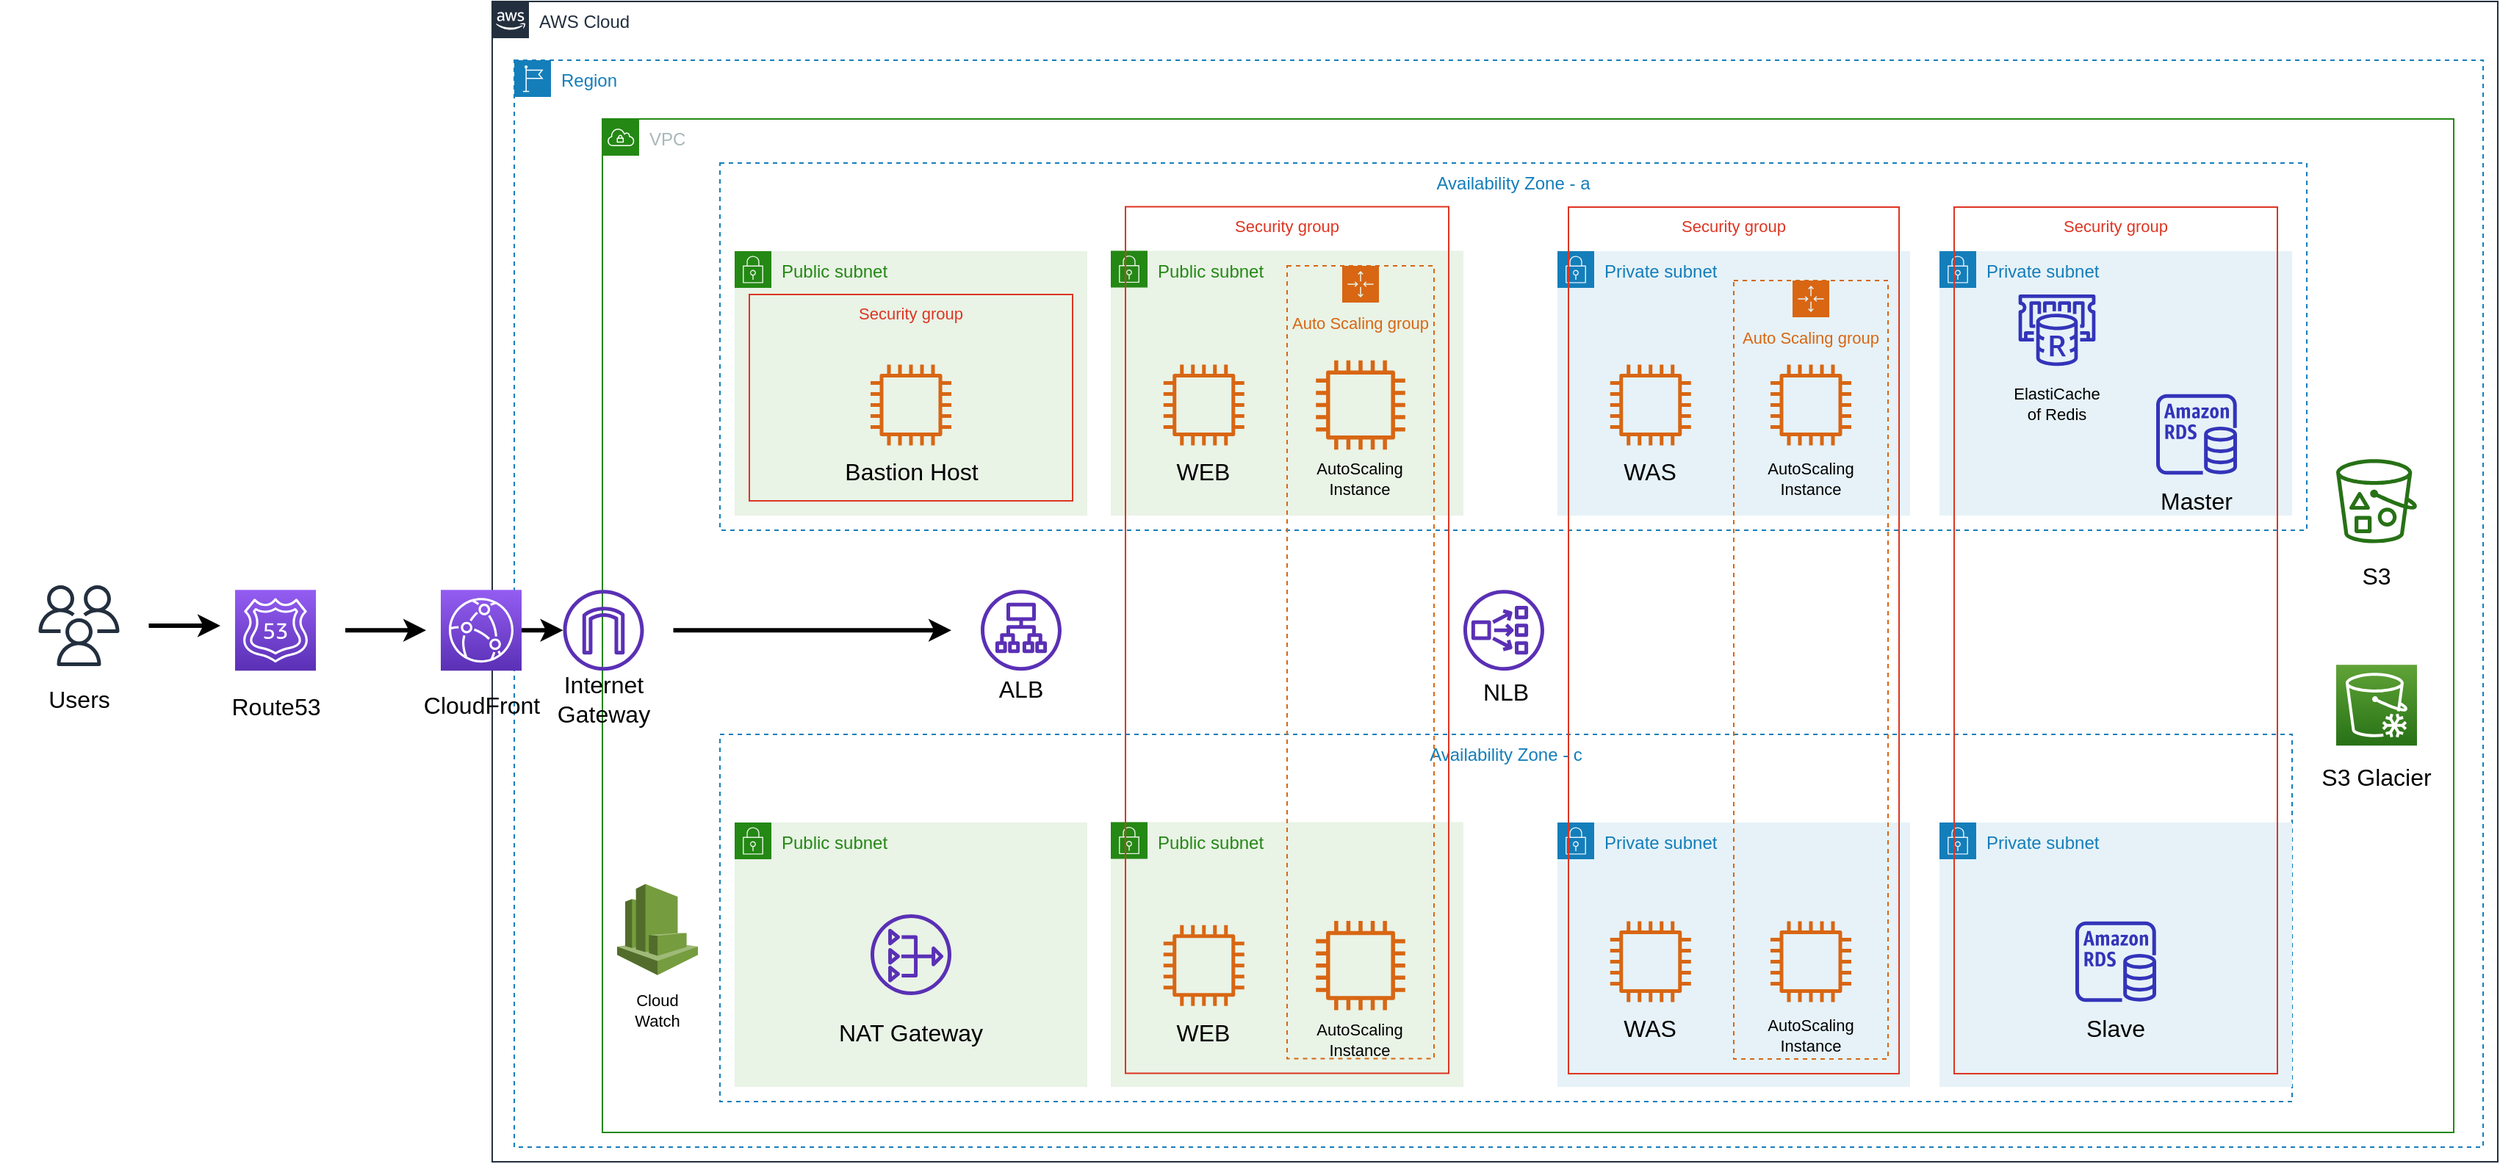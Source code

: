 <mxfile version="14.6.12" type="github" pages="3">
  <diagram id="Ht1M8jgEwFfnCIfOTk4-" name="Page-1">
    <mxGraphModel dx="1694" dy="1136" grid="1" gridSize="10" guides="1" tooltips="1" connect="1" arrows="1" fold="1" page="1" pageScale="1" pageWidth="1920" pageHeight="1200" math="0" shadow="0">
      <root>
        <mxCell id="0" />
        <mxCell id="1" parent="0" />
        <mxCell id="_yD5BJ_IX_0-f0F1RAHl-1" value="AWS Cloud" style="points=[[0,0],[0.25,0],[0.5,0],[0.75,0],[1,0],[1,0.25],[1,0.5],[1,0.75],[1,1],[0.75,1],[0.5,1],[0.25,1],[0,1],[0,0.75],[0,0.5],[0,0.25]];outlineConnect=0;gradientColor=none;html=1;whiteSpace=wrap;fontSize=12;fontStyle=0;shape=mxgraph.aws4.group;grIcon=mxgraph.aws4.group_aws_cloud_alt;strokeColor=#232F3E;fillColor=none;verticalAlign=top;align=left;spacingLeft=30;fontColor=#232F3E;dashed=0;" vertex="1" parent="1">
          <mxGeometry x="395" y="120" width="1365" height="790" as="geometry" />
        </mxCell>
        <mxCell id="_yD5BJ_IX_0-f0F1RAHl-2" value="Region" style="points=[[0,0],[0.25,0],[0.5,0],[0.75,0],[1,0],[1,0.25],[1,0.5],[1,0.75],[1,1],[0.75,1],[0.5,1],[0.25,1],[0,1],[0,0.75],[0,0.5],[0,0.25]];outlineConnect=0;gradientColor=none;html=1;whiteSpace=wrap;fontSize=12;fontStyle=0;shape=mxgraph.aws4.group;grIcon=mxgraph.aws4.group_region;strokeColor=#147EBA;fillColor=none;verticalAlign=top;align=left;spacingLeft=30;fontColor=#147EBA;dashed=1;" vertex="1" parent="1">
          <mxGeometry x="410" y="160" width="1340" height="740" as="geometry" />
        </mxCell>
        <mxCell id="_yD5BJ_IX_0-f0F1RAHl-3" value="VPC" style="points=[[0,0],[0.25,0],[0.5,0],[0.75,0],[1,0],[1,0.25],[1,0.5],[1,0.75],[1,1],[0.75,1],[0.5,1],[0.25,1],[0,1],[0,0.75],[0,0.5],[0,0.25]];outlineConnect=0;gradientColor=none;html=1;whiteSpace=wrap;fontSize=12;fontStyle=0;shape=mxgraph.aws4.group;grIcon=mxgraph.aws4.group_vpc;strokeColor=#248814;fillColor=none;verticalAlign=top;align=left;spacingLeft=30;fontColor=#AAB7B8;dashed=0;" vertex="1" parent="1">
          <mxGeometry x="470" y="200" width="1260" height="690" as="geometry" />
        </mxCell>
        <mxCell id="_yD5BJ_IX_0-f0F1RAHl-5" value="Availability Zone - a" style="fillColor=none;strokeColor=#147EBA;dashed=1;verticalAlign=top;fontStyle=0;fontColor=#147EBA;" vertex="1" parent="1">
          <mxGeometry x="550" y="230" width="1080" height="250" as="geometry" />
        </mxCell>
        <mxCell id="D4jdWQZCXnw8QbUClepW-1" value="Availability Zone - c" style="fillColor=none;strokeColor=#147EBA;dashed=1;verticalAlign=top;fontStyle=0;fontColor=#147EBA;" vertex="1" parent="1">
          <mxGeometry x="550" y="619" width="1070" height="250" as="geometry" />
        </mxCell>
        <mxCell id="D4jdWQZCXnw8QbUClepW-2" value="Private subnet" style="points=[[0,0],[0.25,0],[0.5,0],[0.75,0],[1,0],[1,0.25],[1,0.5],[1,0.75],[1,1],[0.75,1],[0.5,1],[0.25,1],[0,1],[0,0.75],[0,0.5],[0,0.25]];outlineConnect=0;gradientColor=none;html=1;whiteSpace=wrap;fontSize=12;fontStyle=0;shape=mxgraph.aws4.group;grIcon=mxgraph.aws4.group_security_group;grStroke=0;strokeColor=#147EBA;fillColor=#E6F2F8;verticalAlign=top;align=left;spacingLeft=30;fontColor=#147EBA;dashed=0;" vertex="1" parent="1">
          <mxGeometry x="1120" y="679" width="240" height="180" as="geometry" />
        </mxCell>
        <mxCell id="_yD5BJ_IX_0-f0F1RAHl-7" value="Private subnet" style="points=[[0,0],[0.25,0],[0.5,0],[0.75,0],[1,0],[1,0.25],[1,0.5],[1,0.75],[1,1],[0.75,1],[0.5,1],[0.25,1],[0,1],[0,0.75],[0,0.5],[0,0.25]];outlineConnect=0;gradientColor=none;html=1;whiteSpace=wrap;fontSize=12;fontStyle=0;shape=mxgraph.aws4.group;grIcon=mxgraph.aws4.group_security_group;grStroke=0;strokeColor=#147EBA;fillColor=#E6F2F8;verticalAlign=top;align=left;spacingLeft=30;fontColor=#147EBA;dashed=0;" vertex="1" parent="1">
          <mxGeometry x="1120" y="290" width="240" height="180" as="geometry" />
        </mxCell>
        <mxCell id="_yD5BJ_IX_0-f0F1RAHl-26" value="&lt;font style=&quot;font-size: 11px&quot;&gt;Auto Scaling group&lt;/font&gt;" style="points=[[0,0],[0.25,0],[0.5,0],[0.75,0],[1,0],[1,0.25],[1,0.5],[1,0.75],[1,1],[0.75,1],[0.5,1],[0.25,1],[0,1],[0,0.75],[0,0.5],[0,0.25]];outlineConnect=0;gradientColor=none;html=1;whiteSpace=wrap;fontSize=12;fontStyle=0;shape=mxgraph.aws4.groupCenter;grIcon=mxgraph.aws4.group_auto_scaling_group;grStroke=1;strokeColor=#D86613;fillColor=none;verticalAlign=top;align=center;fontColor=#D86613;dashed=1;spacingTop=25;" vertex="1" parent="1">
          <mxGeometry x="1240" y="310" width="105" height="530" as="geometry" />
        </mxCell>
        <mxCell id="_yD5BJ_IX_0-f0F1RAHl-8" value="Security group" style="fillColor=none;strokeColor=#DD3522;verticalAlign=top;fontStyle=0;fontColor=#DD3522;fontSize=11;" vertex="1" parent="1">
          <mxGeometry x="1127.5" y="260" width="225" height="590" as="geometry" />
        </mxCell>
        <mxCell id="D4jdWQZCXnw8QbUClepW-16" value="Private subnet" style="points=[[0,0],[0.25,0],[0.5,0],[0.75,0],[1,0],[1,0.25],[1,0.5],[1,0.75],[1,1],[0.75,1],[0.5,1],[0.25,1],[0,1],[0,0.75],[0,0.5],[0,0.25]];outlineConnect=0;gradientColor=none;html=1;whiteSpace=wrap;fontSize=12;fontStyle=0;shape=mxgraph.aws4.group;grIcon=mxgraph.aws4.group_security_group;grStroke=0;strokeColor=#147EBA;fillColor=#E6F2F8;verticalAlign=top;align=left;spacingLeft=30;fontColor=#147EBA;dashed=0;" vertex="1" parent="1">
          <mxGeometry x="1380" y="679" width="240" height="180" as="geometry" />
        </mxCell>
        <mxCell id="_yD5BJ_IX_0-f0F1RAHl-9" value="Public subnet" style="points=[[0,0],[0.25,0],[0.5,0],[0.75,0],[1,0],[1,0.25],[1,0.5],[1,0.75],[1,1],[0.75,1],[0.5,1],[0.25,1],[0,1],[0,0.75],[0,0.5],[0,0.25]];outlineConnect=0;gradientColor=none;html=1;whiteSpace=wrap;fontSize=12;fontStyle=0;shape=mxgraph.aws4.group;grIcon=mxgraph.aws4.group_security_group;grStroke=0;strokeColor=#248814;fillColor=#E9F3E6;verticalAlign=top;align=left;spacingLeft=30;fontColor=#248814;dashed=0;" vertex="1" parent="1">
          <mxGeometry x="816" y="289.75" width="240" height="180.25" as="geometry" />
        </mxCell>
        <mxCell id="_yD5BJ_IX_0-f0F1RAHl-13" value="Public subnet" style="points=[[0,0],[0.25,0],[0.5,0],[0.75,0],[1,0],[1,0.25],[1,0.5],[1,0.75],[1,1],[0.75,1],[0.5,1],[0.25,1],[0,1],[0,0.75],[0,0.5],[0,0.25]];outlineConnect=0;gradientColor=none;html=1;whiteSpace=wrap;fontSize=12;fontStyle=0;shape=mxgraph.aws4.group;grIcon=mxgraph.aws4.group_security_group;grStroke=0;strokeColor=#248814;fillColor=#E9F3E6;verticalAlign=top;align=left;spacingLeft=30;fontColor=#248814;dashed=0;" vertex="1" parent="1">
          <mxGeometry x="560" y="290" width="240" height="180" as="geometry" />
        </mxCell>
        <mxCell id="_yD5BJ_IX_0-f0F1RAHl-14" value="Security group" style="fillColor=none;strokeColor=#DD3522;verticalAlign=top;fontStyle=0;fontColor=#DD3522;fontSize=11;" vertex="1" parent="1">
          <mxGeometry x="570" y="319.5" width="220" height="140.5" as="geometry" />
        </mxCell>
        <mxCell id="_yD5BJ_IX_0-f0F1RAHl-15" value="" style="outlineConnect=0;fontColor=#232F3E;gradientColor=none;fillColor=#D86613;strokeColor=none;dashed=0;verticalLabelPosition=bottom;verticalAlign=top;align=center;html=1;fontSize=12;fontStyle=0;aspect=fixed;pointerEvents=1;shape=mxgraph.aws4.instance2;" vertex="1" parent="1">
          <mxGeometry x="652.5" y="367.25" width="55" height="55" as="geometry" />
        </mxCell>
        <mxCell id="_yD5BJ_IX_0-f0F1RAHl-16" value="&lt;font size=&quot;3&quot;&gt;Bastion Host&lt;/font&gt;" style="text;html=1;strokeColor=none;fillColor=none;align=center;verticalAlign=middle;whiteSpace=wrap;rounded=0;" vertex="1" parent="1">
          <mxGeometry x="632.5" y="430" width="95" height="20" as="geometry" />
        </mxCell>
        <mxCell id="_yD5BJ_IX_0-f0F1RAHl-17" value="&lt;font style=&quot;font-size: 16px&quot;&gt;WEB&lt;/font&gt;" style="text;html=1;strokeColor=none;fillColor=none;align=center;verticalAlign=middle;whiteSpace=wrap;rounded=0;" vertex="1" parent="1">
          <mxGeometry x="859.38" y="430" width="40" height="20" as="geometry" />
        </mxCell>
        <mxCell id="_yD5BJ_IX_0-f0F1RAHl-18" value="" style="outlineConnect=0;fontColor=#232F3E;gradientColor=none;fillColor=#D86613;strokeColor=none;dashed=0;verticalLabelPosition=bottom;verticalAlign=top;align=center;html=1;fontSize=12;fontStyle=0;aspect=fixed;pointerEvents=1;shape=mxgraph.aws4.instance2;" vertex="1" parent="1">
          <mxGeometry x="851.88" y="367.25" width="55" height="55" as="geometry" />
        </mxCell>
        <mxCell id="_yD5BJ_IX_0-f0F1RAHl-20" value="&lt;font style=&quot;font-size: 11px;&quot;&gt;AutoScaling&lt;br style=&quot;font-size: 11px;&quot;&gt;Instance&lt;br style=&quot;font-size: 11px;&quot;&gt;&lt;/font&gt;" style="text;html=1;strokeColor=none;fillColor=none;align=center;verticalAlign=middle;whiteSpace=wrap;rounded=0;fontSize=11;spacingTop=0;" vertex="1" parent="1">
          <mxGeometry x="937.375" y="430" width="97.25" height="30" as="geometry" />
        </mxCell>
        <mxCell id="_yD5BJ_IX_0-f0F1RAHl-21" value="" style="outlineConnect=0;fontColor=#232F3E;gradientColor=none;fillColor=#D86613;strokeColor=none;dashed=0;verticalLabelPosition=bottom;verticalAlign=top;align=center;html=1;fontSize=12;fontStyle=0;aspect=fixed;pointerEvents=1;shape=mxgraph.aws4.instance2;" vertex="1" parent="1">
          <mxGeometry x="955.62" y="364.37" width="60.76" height="60.76" as="geometry" />
        </mxCell>
        <mxCell id="_yD5BJ_IX_0-f0F1RAHl-32" value="Private subnet" style="points=[[0,0],[0.25,0],[0.5,0],[0.75,0],[1,0],[1,0.25],[1,0.5],[1,0.75],[1,1],[0.75,1],[0.5,1],[0.25,1],[0,1],[0,0.75],[0,0.5],[0,0.25]];outlineConnect=0;gradientColor=none;html=1;whiteSpace=wrap;fontSize=12;fontStyle=0;shape=mxgraph.aws4.group;grIcon=mxgraph.aws4.group_security_group;grStroke=0;strokeColor=#147EBA;fillColor=#E6F2F8;verticalAlign=top;align=left;spacingLeft=30;fontColor=#147EBA;dashed=0;" vertex="1" parent="1">
          <mxGeometry x="1380" y="290" width="240" height="180" as="geometry" />
        </mxCell>
        <mxCell id="_yD5BJ_IX_0-f0F1RAHl-33" value="Security group" style="fillColor=none;strokeColor=#DD3522;verticalAlign=top;fontStyle=0;fontColor=#DD3522;fontSize=11;" vertex="1" parent="1">
          <mxGeometry x="1390" y="260" width="220" height="590" as="geometry" />
        </mxCell>
        <mxCell id="_yD5BJ_IX_0-f0F1RAHl-36" value="" style="outlineConnect=0;fontColor=#232F3E;gradientColor=none;fillColor=#3334B9;strokeColor=none;dashed=0;verticalLabelPosition=bottom;verticalAlign=top;align=center;html=1;fontSize=12;fontStyle=0;aspect=fixed;pointerEvents=1;shape=mxgraph.aws4.elasticache_for_redis;" vertex="1" parent="1">
          <mxGeometry x="1432.5" y="319.495" width="55" height="48.65" as="geometry" />
        </mxCell>
        <mxCell id="_yD5BJ_IX_0-f0F1RAHl-39" value="&lt;font size=&quot;3&quot;&gt;Master&lt;/font&gt;" style="text;html=1;strokeColor=none;fillColor=none;align=center;verticalAlign=middle;whiteSpace=wrap;rounded=0;" vertex="1" parent="1">
          <mxGeometry x="1527.94" y="450" width="54.12" height="20" as="geometry" />
        </mxCell>
        <mxCell id="_yD5BJ_IX_0-f0F1RAHl-41" value="" style="outlineConnect=0;fontColor=#232F3E;gradientColor=none;fillColor=#3334B9;strokeColor=none;dashed=0;verticalLabelPosition=bottom;verticalAlign=top;align=center;html=1;fontSize=12;fontStyle=0;aspect=fixed;pointerEvents=1;shape=mxgraph.aws4.rds_instance;" vertex="1" parent="1">
          <mxGeometry x="1527.5" y="387.25" width="55" height="55" as="geometry" />
        </mxCell>
        <mxCell id="_yD5BJ_IX_0-f0F1RAHl-42" value="" style="outlineConnect=0;fontColor=#232F3E;gradientColor=none;fillColor=#3334B9;strokeColor=none;dashed=0;verticalLabelPosition=bottom;verticalAlign=top;align=center;html=1;fontSize=12;fontStyle=0;aspect=fixed;pointerEvents=1;shape=mxgraph.aws4.rds_instance;" vertex="1" parent="1">
          <mxGeometry x="1472.5" y="746.25" width="55" height="55" as="geometry" />
        </mxCell>
        <mxCell id="_yD5BJ_IX_0-f0F1RAHl-43" value="&lt;font size=&quot;3&quot;&gt;Slave&lt;/font&gt;" style="text;html=1;strokeColor=none;fillColor=none;align=center;verticalAlign=middle;whiteSpace=wrap;rounded=0;" vertex="1" parent="1">
          <mxGeometry x="1476.25" y="809" width="47.5" height="20" as="geometry" />
        </mxCell>
        <mxCell id="_yD5BJ_IX_0-f0F1RAHl-44" value="&lt;font style=&quot;font-size: 11px&quot;&gt;ElastiCache&lt;br&gt;of Redis&lt;br style=&quot;font-size: 11px&quot;&gt;&lt;/font&gt;" style="text;html=1;strokeColor=none;fillColor=none;align=center;verticalAlign=middle;whiteSpace=wrap;rounded=0;fontSize=11;spacingTop=0;" vertex="1" parent="1">
          <mxGeometry x="1430" y="378.82" width="60" height="30" as="geometry" />
        </mxCell>
        <mxCell id="_yD5BJ_IX_0-f0F1RAHl-45" value="" style="outlineConnect=0;fontColor=#232F3E;gradientColor=none;fillColor=#277116;strokeColor=none;dashed=0;verticalLabelPosition=bottom;verticalAlign=top;align=center;html=1;fontSize=12;fontStyle=0;aspect=fixed;pointerEvents=1;shape=mxgraph.aws4.bucket_with_objects;" vertex="1" parent="1">
          <mxGeometry x="1650" y="431.6" width="55" height="57.2" as="geometry" />
        </mxCell>
        <mxCell id="_yD5BJ_IX_0-f0F1RAHl-46" value="&lt;font size=&quot;3&quot;&gt;S3&lt;/font&gt;" style="text;html=1;strokeColor=none;fillColor=none;align=center;verticalAlign=middle;whiteSpace=wrap;rounded=0;" vertex="1" parent="1">
          <mxGeometry x="1630" y="500.6" width="95" height="20" as="geometry" />
        </mxCell>
        <mxCell id="_yD5BJ_IX_0-f0F1RAHl-47" value="&lt;font style=&quot;font-size: 11px;&quot;&gt;Cloud&lt;br style=&quot;font-size: 11px;&quot;&gt;Watch&lt;/font&gt;" style="text;html=1;strokeColor=none;fillColor=none;align=center;verticalAlign=middle;whiteSpace=wrap;rounded=0;fontSize=11;" vertex="1" parent="1">
          <mxGeometry x="460" y="796.88" width="95" height="20" as="geometry" />
        </mxCell>
        <mxCell id="_yD5BJ_IX_0-f0F1RAHl-49" value="" style="points=[[0,0,0],[0.25,0,0],[0.5,0,0],[0.75,0,0],[1,0,0],[0,1,0],[0.25,1,0],[0.5,1,0],[0.75,1,0],[1,1,0],[0,0.25,0],[0,0.5,0],[0,0.75,0],[1,0.25,0],[1,0.5,0],[1,0.75,0]];outlineConnect=0;fontColor=#232F3E;gradientColor=#60A337;gradientDirection=north;fillColor=#277116;strokeColor=#ffffff;dashed=0;verticalLabelPosition=bottom;verticalAlign=top;align=center;html=1;fontSize=12;fontStyle=0;aspect=fixed;shape=mxgraph.aws4.resourceIcon;resIcon=mxgraph.aws4.glacier;" vertex="1" parent="1">
          <mxGeometry x="1650" y="571.6" width="55" height="55" as="geometry" />
        </mxCell>
        <mxCell id="_yD5BJ_IX_0-f0F1RAHl-50" value="&lt;font size=&quot;3&quot;&gt;S3 Glacier&lt;br&gt;&lt;/font&gt;" style="text;html=1;strokeColor=none;fillColor=none;align=center;verticalAlign=middle;whiteSpace=wrap;rounded=0;" vertex="1" parent="1">
          <mxGeometry x="1630" y="638.4" width="95" height="20" as="geometry" />
        </mxCell>
        <mxCell id="_yD5BJ_IX_0-f0F1RAHl-51" value="" style="outlineConnect=0;dashed=0;verticalLabelPosition=bottom;verticalAlign=top;align=center;html=1;shape=mxgraph.aws3.cloudwatch;fillColor=#759C3E;gradientColor=none;aspect=fixed;" vertex="1" parent="1">
          <mxGeometry x="480" y="720.88" width="55" height="62" as="geometry" />
        </mxCell>
        <mxCell id="-RbR1VgaWbQ4m2F6ZF02-16" style="edgeStyle=orthogonalEdgeStyle;rounded=0;sketch=0;orthogonalLoop=1;jettySize=auto;html=1;shadow=0;fontSize=60;sourcePerimeterSpacing=0;targetPerimeterSpacing=0;strokeWidth=3;" edge="1" parent="1" source="_yD5BJ_IX_0-f0F1RAHl-59" target="_yD5BJ_IX_0-f0F1RAHl-37">
          <mxGeometry relative="1" as="geometry" />
        </mxCell>
        <mxCell id="_yD5BJ_IX_0-f0F1RAHl-59" value="" style="points=[[0,0,0],[0.25,0,0],[0.5,0,0],[0.75,0,0],[1,0,0],[0,1,0],[0.25,1,0],[0.5,1,0],[0.75,1,0],[1,1,0],[0,0.25,0],[0,0.5,0],[0,0.75,0],[1,0.25,0],[1,0.5,0],[1,0.75,0]];outlineConnect=0;fontColor=#232F3E;gradientColor=#945DF2;gradientDirection=north;fillColor=#5A30B5;strokeColor=#ffffff;dashed=0;verticalLabelPosition=bottom;verticalAlign=top;align=center;html=1;fontSize=12;fontStyle=0;aspect=fixed;shape=mxgraph.aws4.resourceIcon;resIcon=mxgraph.aws4.cloudfront;" vertex="1" parent="1">
          <mxGeometry x="360" y="520.6" width="55" height="55" as="geometry" />
        </mxCell>
        <mxCell id="-RbR1VgaWbQ4m2F6ZF02-12" style="edgeStyle=orthogonalEdgeStyle;rounded=0;sketch=0;orthogonalLoop=1;jettySize=auto;html=1;shadow=0;fontSize=60;sourcePerimeterSpacing=20;targetPerimeterSpacing=20;strokeWidth=3;" edge="1" parent="1" source="_yD5BJ_IX_0-f0F1RAHl-61">
          <mxGeometry relative="1" as="geometry">
            <mxPoint x="350" y="548.1" as="targetPoint" />
          </mxGeometry>
        </mxCell>
        <mxCell id="_yD5BJ_IX_0-f0F1RAHl-61" value="" style="points=[[0,0,0],[0.25,0,0],[0.5,0,0],[0.75,0,0],[1,0,0],[0,1,0],[0.25,1,0],[0.5,1,0],[0.75,1,0],[1,1,0],[0,0.25,0],[0,0.5,0],[0,0.75,0],[1,0.25,0],[1,0.5,0],[1,0.75,0]];outlineConnect=0;fontColor=#232F3E;gradientColor=#945DF2;gradientDirection=north;fillColor=#5A30B5;strokeColor=#ffffff;dashed=0;verticalLabelPosition=bottom;verticalAlign=top;align=center;html=1;fontSize=12;fontStyle=0;aspect=fixed;shape=mxgraph.aws4.resourceIcon;resIcon=mxgraph.aws4.route_53;" vertex="1" parent="1">
          <mxGeometry x="220" y="520.6" width="55" height="55" as="geometry" />
        </mxCell>
        <mxCell id="D4jdWQZCXnw8QbUClepW-3" value="Public subnet" style="points=[[0,0],[0.25,0],[0.5,0],[0.75,0],[1,0],[1,0.25],[1,0.5],[1,0.75],[1,1],[0.75,1],[0.5,1],[0.25,1],[0,1],[0,0.75],[0,0.5],[0,0.25]];outlineConnect=0;gradientColor=none;html=1;whiteSpace=wrap;fontSize=12;fontStyle=0;shape=mxgraph.aws4.group;grIcon=mxgraph.aws4.group_security_group;grStroke=0;strokeColor=#248814;fillColor=#E9F3E6;verticalAlign=top;align=left;spacingLeft=30;fontColor=#248814;dashed=0;" vertex="1" parent="1">
          <mxGeometry x="816" y="678.75" width="240" height="180.25" as="geometry" />
        </mxCell>
        <mxCell id="D4jdWQZCXnw8QbUClepW-4" value="Public subnet" style="points=[[0,0],[0.25,0],[0.5,0],[0.75,0],[1,0],[1,0.25],[1,0.5],[1,0.75],[1,1],[0.75,1],[0.5,1],[0.25,1],[0,1],[0,0.75],[0,0.5],[0,0.25]];outlineConnect=0;gradientColor=none;html=1;whiteSpace=wrap;fontSize=12;fontStyle=0;shape=mxgraph.aws4.group;grIcon=mxgraph.aws4.group_security_group;grStroke=0;strokeColor=#248814;fillColor=#E9F3E6;verticalAlign=top;align=left;spacingLeft=30;fontColor=#248814;dashed=0;" vertex="1" parent="1">
          <mxGeometry x="560" y="679" width="240" height="180" as="geometry" />
        </mxCell>
        <mxCell id="D4jdWQZCXnw8QbUClepW-8" value="&lt;font style=&quot;font-size: 16px&quot;&gt;WEB&lt;/font&gt;" style="text;html=1;strokeColor=none;fillColor=none;align=center;verticalAlign=middle;whiteSpace=wrap;rounded=0;" vertex="1" parent="1">
          <mxGeometry x="859.38" y="811.63" width="40" height="20" as="geometry" />
        </mxCell>
        <mxCell id="D4jdWQZCXnw8QbUClepW-9" value="" style="outlineConnect=0;fontColor=#232F3E;gradientColor=none;fillColor=#D86613;strokeColor=none;dashed=0;verticalLabelPosition=bottom;verticalAlign=top;align=center;html=1;fontSize=12;fontStyle=0;aspect=fixed;pointerEvents=1;shape=mxgraph.aws4.instance2;" vertex="1" parent="1">
          <mxGeometry x="851.88" y="748.88" width="55" height="55" as="geometry" />
        </mxCell>
        <mxCell id="D4jdWQZCXnw8QbUClepW-10" value="&lt;font style=&quot;font-size: 11px;&quot;&gt;AutoScaling&lt;br style=&quot;font-size: 11px;&quot;&gt;Instance&lt;br style=&quot;font-size: 11px;&quot;&gt;&lt;/font&gt;" style="text;html=1;strokeColor=none;fillColor=none;align=center;verticalAlign=middle;whiteSpace=wrap;rounded=0;fontSize=11;spacingTop=0;" vertex="1" parent="1">
          <mxGeometry x="937.375" y="811.63" width="97.25" height="30" as="geometry" />
        </mxCell>
        <mxCell id="D4jdWQZCXnw8QbUClepW-11" value="" style="outlineConnect=0;fontColor=#232F3E;gradientColor=none;fillColor=#D86613;strokeColor=none;dashed=0;verticalLabelPosition=bottom;verticalAlign=top;align=center;html=1;fontSize=12;fontStyle=0;aspect=fixed;pointerEvents=1;shape=mxgraph.aws4.instance2;" vertex="1" parent="1">
          <mxGeometry x="955.62" y="746" width="60.76" height="60.76" as="geometry" />
        </mxCell>
        <mxCell id="D4jdWQZCXnw8QbUClepW-12" value="&lt;font style=&quot;font-size: 16px&quot;&gt;WAS&lt;/font&gt;" style="text;html=1;strokeColor=none;fillColor=none;align=center;verticalAlign=middle;whiteSpace=wrap;rounded=0;" vertex="1" parent="1">
          <mxGeometry x="1163.38" y="809" width="40" height="20" as="geometry" />
        </mxCell>
        <mxCell id="D4jdWQZCXnw8QbUClepW-13" value="" style="outlineConnect=0;fontColor=#232F3E;gradientColor=none;fillColor=#D86613;strokeColor=none;dashed=0;verticalLabelPosition=bottom;verticalAlign=top;align=center;html=1;fontSize=12;fontStyle=0;aspect=fixed;pointerEvents=1;shape=mxgraph.aws4.instance2;" vertex="1" parent="1">
          <mxGeometry x="1155.88" y="746.25" width="55" height="55" as="geometry" />
        </mxCell>
        <mxCell id="D4jdWQZCXnw8QbUClepW-14" value="&lt;font style=&quot;font-size: 11px;&quot;&gt;AutoScaling&lt;br style=&quot;font-size: 11px;&quot;&gt;Instance&lt;br style=&quot;font-size: 11px;&quot;&gt;&lt;/font&gt;" style="text;html=1;strokeColor=none;fillColor=none;align=center;verticalAlign=middle;whiteSpace=wrap;rounded=0;fontSize=11;spacingTop=0;" vertex="1" parent="1">
          <mxGeometry x="1243.875" y="809" width="97.25" height="30" as="geometry" />
        </mxCell>
        <mxCell id="D4jdWQZCXnw8QbUClepW-15" value="" style="outlineConnect=0;fontColor=#232F3E;gradientColor=none;fillColor=#D86613;strokeColor=none;dashed=0;verticalLabelPosition=bottom;verticalAlign=top;align=center;html=1;fontSize=12;fontStyle=0;aspect=fixed;pointerEvents=1;shape=mxgraph.aws4.instance2;" vertex="1" parent="1">
          <mxGeometry x="1265" y="746.25" width="55" height="55" as="geometry" />
        </mxCell>
        <mxCell id="_yD5BJ_IX_0-f0F1RAHl-11" value="Security group" style="fillColor=none;strokeColor=#DD3522;verticalAlign=top;fontStyle=0;fontColor=#DD3522;fontSize=11;" vertex="1" parent="1">
          <mxGeometry x="826" y="259.75" width="220" height="590" as="geometry" />
        </mxCell>
        <mxCell id="_yD5BJ_IX_0-f0F1RAHl-19" value="&lt;font style=&quot;font-size: 11px&quot;&gt;Auto Scaling group&lt;/font&gt;" style="points=[[0,0],[0.25,0],[0.5,0],[0.75,0],[1,0],[1,0.25],[1,0.5],[1,0.75],[1,1],[0.75,1],[0.5,1],[0.25,1],[0,1],[0,0.75],[0,0.5],[0,0.25]];outlineConnect=0;gradientColor=none;html=1;whiteSpace=wrap;fontSize=12;fontStyle=0;shape=mxgraph.aws4.groupCenter;grIcon=mxgraph.aws4.group_auto_scaling_group;grStroke=1;strokeColor=#D86613;fillColor=none;verticalAlign=top;align=center;fontColor=#D86613;dashed=1;spacingTop=25;" vertex="1" parent="1">
          <mxGeometry x="936" y="300" width="100" height="539.75" as="geometry" />
        </mxCell>
        <mxCell id="-RbR1VgaWbQ4m2F6ZF02-1" value="" style="outlineConnect=0;fontColor=#232F3E;gradientColor=none;fillColor=#5A30B5;strokeColor=none;dashed=0;verticalLabelPosition=bottom;verticalAlign=top;align=center;html=1;fontSize=12;fontStyle=0;aspect=fixed;pointerEvents=1;shape=mxgraph.aws4.nat_gateway;" vertex="1" parent="1">
          <mxGeometry x="652.5" y="741.5" width="55" height="55" as="geometry" />
        </mxCell>
        <mxCell id="-RbR1VgaWbQ4m2F6ZF02-2" value="&lt;font size=&quot;3&quot;&gt;NAT Gateway&lt;/font&gt;" style="text;html=1;strokeColor=none;fillColor=none;align=center;verticalAlign=middle;whiteSpace=wrap;rounded=0;" vertex="1" parent="1">
          <mxGeometry x="626.25" y="811.63" width="107.5" height="20" as="geometry" />
        </mxCell>
        <mxCell id="-RbR1VgaWbQ4m2F6ZF02-6" value="&lt;font size=&quot;3&quot;&gt;CloudFront&lt;br&gt;&lt;/font&gt;" style="text;html=1;strokeColor=none;fillColor=none;align=center;verticalAlign=middle;whiteSpace=wrap;rounded=0;" vertex="1" parent="1">
          <mxGeometry x="333.75" y="584.1" width="107.5" height="30" as="geometry" />
        </mxCell>
        <mxCell id="-RbR1VgaWbQ4m2F6ZF02-7" value="&lt;font size=&quot;3&quot;&gt;Route53&lt;br&gt;&lt;/font&gt;" style="text;html=1;strokeColor=none;fillColor=none;align=center;verticalAlign=middle;whiteSpace=wrap;rounded=0;" vertex="1" parent="1">
          <mxGeometry x="193.75" y="585" width="107.5" height="30" as="geometry" />
        </mxCell>
        <mxCell id="-RbR1VgaWbQ4m2F6ZF02-11" style="edgeStyle=orthogonalEdgeStyle;rounded=0;sketch=0;orthogonalLoop=1;jettySize=auto;html=1;shadow=0;fontSize=60;sourcePerimeterSpacing=20;targetPerimeterSpacing=20;strokeWidth=3;" edge="1" parent="1" source="-RbR1VgaWbQ4m2F6ZF02-8">
          <mxGeometry relative="1" as="geometry">
            <mxPoint x="210" y="545" as="targetPoint" />
          </mxGeometry>
        </mxCell>
        <mxCell id="-RbR1VgaWbQ4m2F6ZF02-8" value="" style="outlineConnect=0;fontColor=#232F3E;gradientColor=none;fillColor=#232F3E;strokeColor=none;dashed=0;verticalLabelPosition=bottom;verticalAlign=top;align=center;html=1;fontSize=12;fontStyle=0;aspect=fixed;pointerEvents=1;shape=mxgraph.aws4.users;" vertex="1" parent="1">
          <mxGeometry x="86.25" y="517.5" width="55" height="55" as="geometry" />
        </mxCell>
        <mxCell id="-RbR1VgaWbQ4m2F6ZF02-9" value="&lt;font size=&quot;3&quot;&gt;Users&lt;br&gt;&lt;/font&gt;" style="text;html=1;strokeColor=none;fillColor=none;align=center;verticalAlign=middle;whiteSpace=wrap;rounded=0;" vertex="1" parent="1">
          <mxGeometry x="60" y="580" width="107.5" height="30" as="geometry" />
        </mxCell>
        <mxCell id="-RbR1VgaWbQ4m2F6ZF02-17" style="edgeStyle=orthogonalEdgeStyle;rounded=0;sketch=0;orthogonalLoop=1;jettySize=auto;html=1;shadow=0;fontSize=60;sourcePerimeterSpacing=20;targetPerimeterSpacing=20;strokeWidth=3;" edge="1" parent="1" source="_yD5BJ_IX_0-f0F1RAHl-37" target="_yD5BJ_IX_0-f0F1RAHl-38">
          <mxGeometry relative="1" as="geometry" />
        </mxCell>
        <mxCell id="_yD5BJ_IX_0-f0F1RAHl-37" value="" style="outlineConnect=0;fontColor=#232F3E;gradientColor=none;fillColor=#5A30B5;strokeColor=none;dashed=0;verticalLabelPosition=bottom;verticalAlign=top;align=center;html=1;fontSize=12;fontStyle=0;aspect=fixed;pointerEvents=1;shape=mxgraph.aws4.internet_gateway;" vertex="1" parent="1">
          <mxGeometry x="443.25" y="520.6" width="55" height="55" as="geometry" />
        </mxCell>
        <mxCell id="-RbR1VgaWbQ4m2F6ZF02-5" value="&lt;font size=&quot;3&quot;&gt;Internet&lt;br&gt;Gateway&lt;br&gt;&lt;/font&gt;" style="text;html=1;strokeColor=none;fillColor=none;align=center;verticalAlign=middle;whiteSpace=wrap;rounded=0;" vertex="1" parent="1">
          <mxGeometry x="417" y="580" width="107.5" height="30" as="geometry" />
        </mxCell>
        <mxCell id="_yD5BJ_IX_0-f0F1RAHl-38" value="" style="outlineConnect=0;fontColor=#232F3E;gradientColor=none;fillColor=#5A30B5;strokeColor=none;dashed=0;verticalLabelPosition=bottom;verticalAlign=top;align=center;html=1;fontSize=12;fontStyle=0;aspect=fixed;pointerEvents=1;shape=mxgraph.aws4.application_load_balancer;" vertex="1" parent="1">
          <mxGeometry x="727.5" y="520.6" width="55" height="55" as="geometry" />
        </mxCell>
        <mxCell id="-RbR1VgaWbQ4m2F6ZF02-3" value="&lt;font size=&quot;3&quot;&gt;ALB&lt;/font&gt;" style="text;html=1;strokeColor=none;fillColor=none;align=center;verticalAlign=middle;whiteSpace=wrap;rounded=0;" vertex="1" parent="1">
          <mxGeometry x="701.25" y="578.1" width="107.5" height="20" as="geometry" />
        </mxCell>
        <mxCell id="_yD5BJ_IX_0-f0F1RAHl-53" value="" style="outlineConnect=0;fontColor=#232F3E;gradientColor=none;fillColor=#5A30B5;strokeColor=none;dashed=0;verticalLabelPosition=bottom;verticalAlign=top;align=center;html=1;fontSize=12;fontStyle=0;aspect=fixed;pointerEvents=1;shape=mxgraph.aws4.network_load_balancer;" vertex="1" parent="1">
          <mxGeometry x="1056" y="520.6" width="55" height="55" as="geometry" />
        </mxCell>
        <mxCell id="-RbR1VgaWbQ4m2F6ZF02-4" value="&lt;font size=&quot;3&quot;&gt;NLB&lt;br&gt;&lt;/font&gt;" style="text;html=1;strokeColor=none;fillColor=none;align=center;verticalAlign=middle;whiteSpace=wrap;rounded=0;" vertex="1" parent="1">
          <mxGeometry x="1031.25" y="580" width="107.5" height="20" as="geometry" />
        </mxCell>
        <mxCell id="_yD5BJ_IX_0-f0F1RAHl-24" value="&lt;font style=&quot;font-size: 16px&quot;&gt;WAS&lt;/font&gt;" style="text;html=1;strokeColor=none;fillColor=none;align=center;verticalAlign=middle;whiteSpace=wrap;rounded=0;" vertex="1" parent="1">
          <mxGeometry x="1163.38" y="430" width="40" height="20" as="geometry" />
        </mxCell>
        <mxCell id="_yD5BJ_IX_0-f0F1RAHl-25" value="" style="outlineConnect=0;fontColor=#232F3E;gradientColor=none;fillColor=#D86613;strokeColor=none;dashed=0;verticalLabelPosition=bottom;verticalAlign=top;align=center;html=1;fontSize=12;fontStyle=0;aspect=fixed;pointerEvents=1;shape=mxgraph.aws4.instance2;" vertex="1" parent="1">
          <mxGeometry x="1155.88" y="367.25" width="55" height="55" as="geometry" />
        </mxCell>
        <mxCell id="_yD5BJ_IX_0-f0F1RAHl-27" value="&lt;font style=&quot;font-size: 11px;&quot;&gt;AutoScaling&lt;br style=&quot;font-size: 11px;&quot;&gt;Instance&lt;br style=&quot;font-size: 11px;&quot;&gt;&lt;/font&gt;" style="text;html=1;strokeColor=none;fillColor=none;align=center;verticalAlign=middle;whiteSpace=wrap;rounded=0;fontSize=11;spacingTop=0;" vertex="1" parent="1">
          <mxGeometry x="1243.875" y="430" width="97.25" height="30" as="geometry" />
        </mxCell>
        <mxCell id="_yD5BJ_IX_0-f0F1RAHl-28" value="" style="outlineConnect=0;fontColor=#232F3E;gradientColor=none;fillColor=#D86613;strokeColor=none;dashed=0;verticalLabelPosition=bottom;verticalAlign=top;align=center;html=1;fontSize=12;fontStyle=0;aspect=fixed;pointerEvents=1;shape=mxgraph.aws4.instance2;" vertex="1" parent="1">
          <mxGeometry x="1265" y="367.25" width="55" height="55" as="geometry" />
        </mxCell>
      </root>
    </mxGraphModel>
  </diagram>
  <diagram id="iWDcbCsNbG89AnMKR7Va" name="Page-2">
    <mxGraphModel dx="1977" dy="1325" grid="1" gridSize="10" guides="1" tooltips="1" connect="1" arrows="1" fold="1" page="1" pageScale="1" pageWidth="1920" pageHeight="1200" math="0" shadow="0">
      <root>
        <mxCell id="XeVW6aaBt2hBlzPnMe3L-0" />
        <mxCell id="XeVW6aaBt2hBlzPnMe3L-1" parent="XeVW6aaBt2hBlzPnMe3L-0" />
        <mxCell id="xAv5uIki-PpR82j_W4D4-0" value="AWS Cloud" style="points=[[0,0],[0.25,0],[0.5,0],[0.75,0],[1,0],[1,0.25],[1,0.5],[1,0.75],[1,1],[0.75,1],[0.5,1],[0.25,1],[0,1],[0,0.75],[0,0.5],[0,0.25]];outlineConnect=0;gradientColor=none;html=1;whiteSpace=wrap;fontSize=12;fontStyle=0;shape=mxgraph.aws4.group;grIcon=mxgraph.aws4.group_aws_cloud_alt;strokeColor=#232F3E;fillColor=none;verticalAlign=top;align=left;spacingLeft=30;fontColor=#232F3E;dashed=0;" parent="XeVW6aaBt2hBlzPnMe3L-1" vertex="1">
          <mxGeometry x="145" y="182.5" width="800" height="990" as="geometry" />
        </mxCell>
        <mxCell id="xAv5uIki-PpR82j_W4D4-1" value="Region" style="points=[[0,0],[0.25,0],[0.5,0],[0.75,0],[1,0],[1,0.25],[1,0.5],[1,0.75],[1,1],[0.75,1],[0.5,1],[0.25,1],[0,1],[0,0.75],[0,0.5],[0,0.25]];outlineConnect=0;gradientColor=none;html=1;whiteSpace=wrap;fontSize=12;fontStyle=0;shape=mxgraph.aws4.group;grIcon=mxgraph.aws4.group_region;strokeColor=#147EBA;fillColor=none;verticalAlign=top;align=left;spacingLeft=30;fontColor=#147EBA;dashed=1;" parent="XeVW6aaBt2hBlzPnMe3L-1" vertex="1">
          <mxGeometry x="165" y="212.5" width="760" height="950" as="geometry" />
        </mxCell>
        <mxCell id="xAv5uIki-PpR82j_W4D4-2" value="VPC" style="points=[[0,0],[0.25,0],[0.5,0],[0.75,0],[1,0],[1,0.25],[1,0.5],[1,0.75],[1,1],[0.75,1],[0.5,1],[0.25,1],[0,1],[0,0.75],[0,0.5],[0,0.25]];outlineConnect=0;gradientColor=none;html=1;whiteSpace=wrap;fontSize=12;fontStyle=0;shape=mxgraph.aws4.group;grIcon=mxgraph.aws4.group_vpc;strokeColor=#248814;fillColor=none;verticalAlign=top;align=left;spacingLeft=30;fontColor=#AAB7B8;dashed=0;" parent="XeVW6aaBt2hBlzPnMe3L-1" vertex="1">
          <mxGeometry x="185" y="252.5" width="720" height="890" as="geometry" />
        </mxCell>
        <mxCell id="htYIkZqDp2M51uO-s64P-0" value="Availability Zone 2" style="fillColor=none;strokeColor=#147EBA;dashed=1;verticalAlign=top;fontStyle=0;fontColor=#147EBA;" parent="XeVW6aaBt2hBlzPnMe3L-1" vertex="1">
          <mxGeometry x="625" y="292.5" width="260" height="740" as="geometry" />
        </mxCell>
        <mxCell id="8VvvjNV7Dd6sTgwDRcbm-12" value="Public subnet" style="points=[[0,0],[0.25,0],[0.5,0],[0.75,0],[1,0],[1,0.25],[1,0.5],[1,0.75],[1,1],[0.75,1],[0.5,1],[0.25,1],[0,1],[0,0.75],[0,0.5],[0,0.25]];outlineConnect=0;gradientColor=none;html=1;whiteSpace=wrap;fontSize=12;fontStyle=0;shape=mxgraph.aws4.group;grIcon=mxgraph.aws4.group_security_group;grStroke=0;strokeColor=#248814;fillColor=#E9F3E6;verticalAlign=top;align=left;spacingLeft=30;fontColor=#248814;dashed=0;" vertex="1" parent="XeVW6aaBt2hBlzPnMe3L-1">
          <mxGeometry x="635" y="332.5" width="240" height="150" as="geometry" />
        </mxCell>
        <mxCell id="htYIkZqDp2M51uO-s64P-27" value="Private subnet" style="points=[[0,0],[0.25,0],[0.5,0],[0.75,0],[1,0],[1,0.25],[1,0.5],[1,0.75],[1,1],[0.75,1],[0.5,1],[0.25,1],[0,1],[0,0.75],[0,0.5],[0,0.25]];outlineConnect=0;gradientColor=none;html=1;whiteSpace=wrap;fontSize=12;fontStyle=0;shape=mxgraph.aws4.group;grIcon=mxgraph.aws4.group_security_group;grStroke=0;strokeColor=#147EBA;fillColor=#E6F2F8;verticalAlign=top;align=left;spacingLeft=30;fontColor=#147EBA;dashed=0;" parent="XeVW6aaBt2hBlzPnMe3L-1" vertex="1">
          <mxGeometry x="635" y="672.5" width="240" height="170" as="geometry" />
        </mxCell>
        <mxCell id="xAv5uIki-PpR82j_W4D4-3" value="Availability Zone 1" style="fillColor=none;strokeColor=#147EBA;dashed=1;verticalAlign=top;fontStyle=0;fontColor=#147EBA;" parent="XeVW6aaBt2hBlzPnMe3L-1" vertex="1">
          <mxGeometry x="275" y="292.5" width="260" height="740" as="geometry" />
        </mxCell>
        <mxCell id="xAv5uIki-PpR82j_W4D4-19" value="Public subnet" style="points=[[0,0],[0.25,0],[0.5,0],[0.75,0],[1,0],[1,0.25],[1,0.5],[1,0.75],[1,1],[0.75,1],[0.5,1],[0.25,1],[0,1],[0,0.75],[0,0.5],[0,0.25]];outlineConnect=0;gradientColor=none;html=1;whiteSpace=wrap;fontSize=12;fontStyle=0;shape=mxgraph.aws4.group;grIcon=mxgraph.aws4.group_security_group;grStroke=0;strokeColor=#248814;fillColor=#E9F3E6;verticalAlign=top;align=left;spacingLeft=30;fontColor=#248814;dashed=0;" parent="XeVW6aaBt2hBlzPnMe3L-1" vertex="1">
          <mxGeometry x="285" y="332.5" width="240" height="150" as="geometry" />
        </mxCell>
        <mxCell id="xAv5uIki-PpR82j_W4D4-20" value="Security group" style="fillColor=none;strokeColor=#DD3522;verticalAlign=top;fontStyle=0;fontColor=#DD3522;fontSize=11;" parent="XeVW6aaBt2hBlzPnMe3L-1" vertex="1">
          <mxGeometry x="295" y="362" width="220" height="110.5" as="geometry" />
        </mxCell>
        <mxCell id="xAv5uIki-PpR82j_W4D4-22" value="" style="outlineConnect=0;fontColor=#232F3E;gradientColor=none;fillColor=#D86613;strokeColor=none;dashed=0;verticalLabelPosition=bottom;verticalAlign=top;align=center;html=1;fontSize=12;fontStyle=0;aspect=fixed;pointerEvents=1;shape=mxgraph.aws4.instance2;" parent="XeVW6aaBt2hBlzPnMe3L-1" vertex="1">
          <mxGeometry x="375.88" y="389.75" width="55" height="55" as="geometry" />
        </mxCell>
        <mxCell id="xAv5uIki-PpR82j_W4D4-27" value="&lt;font size=&quot;3&quot;&gt;Bastion Host&lt;/font&gt;" style="text;html=1;strokeColor=none;fillColor=none;align=center;verticalAlign=middle;whiteSpace=wrap;rounded=0;" parent="XeVW6aaBt2hBlzPnMe3L-1" vertex="1">
          <mxGeometry x="357.5" y="452.5" width="95" height="20" as="geometry" />
        </mxCell>
        <mxCell id="htYIkZqDp2M51uO-s64P-1" value="Public subnet" style="points=[[0,0],[0.25,0],[0.5,0],[0.75,0],[1,0],[1,0.25],[1,0.5],[1,0.75],[1,1],[0.75,1],[0.5,1],[0.25,1],[0,1],[0,0.75],[0,0.5],[0,0.25]];outlineConnect=0;gradientColor=none;html=1;whiteSpace=wrap;fontSize=12;fontStyle=0;shape=mxgraph.aws4.group;grIcon=mxgraph.aws4.group_security_group;grStroke=0;strokeColor=#248814;fillColor=#E9F3E6;verticalAlign=top;align=left;spacingLeft=30;fontColor=#248814;dashed=0;" parent="XeVW6aaBt2hBlzPnMe3L-1" vertex="1">
          <mxGeometry x="285" y="492.5" width="240" height="170" as="geometry" />
        </mxCell>
        <mxCell id="htYIkZqDp2M51uO-s64P-2" value="&lt;font style=&quot;font-size: 16px&quot;&gt;WEB&lt;/font&gt;" style="text;html=1;strokeColor=none;fillColor=none;align=center;verticalAlign=middle;whiteSpace=wrap;rounded=0;" parent="XeVW6aaBt2hBlzPnMe3L-1" vertex="1">
          <mxGeometry x="328.38" y="622.5" width="40" height="20" as="geometry" />
        </mxCell>
        <mxCell id="htYIkZqDp2M51uO-s64P-3" value="" style="outlineConnect=0;fontColor=#232F3E;gradientColor=none;fillColor=#D86613;strokeColor=none;dashed=0;verticalLabelPosition=bottom;verticalAlign=top;align=center;html=1;fontSize=12;fontStyle=0;aspect=fixed;pointerEvents=1;shape=mxgraph.aws4.instance2;" parent="XeVW6aaBt2hBlzPnMe3L-1" vertex="1">
          <mxGeometry x="320.88" y="557.63" width="55" height="55" as="geometry" />
        </mxCell>
        <mxCell id="htYIkZqDp2M51uO-s64P-4" value="Public subnet" style="points=[[0,0],[0.25,0],[0.5,0],[0.75,0],[1,0],[1,0.25],[1,0.5],[1,0.75],[1,1],[0.75,1],[0.5,1],[0.25,1],[0,1],[0,0.75],[0,0.5],[0,0.25]];outlineConnect=0;gradientColor=none;html=1;whiteSpace=wrap;fontSize=12;fontStyle=0;shape=mxgraph.aws4.group;grIcon=mxgraph.aws4.group_security_group;grStroke=0;strokeColor=#248814;fillColor=#E9F3E6;verticalAlign=top;align=left;spacingLeft=30;fontColor=#248814;dashed=0;" parent="XeVW6aaBt2hBlzPnMe3L-1" vertex="1">
          <mxGeometry x="635" y="492.5" width="240" height="170" as="geometry" />
        </mxCell>
        <mxCell id="htYIkZqDp2M51uO-s64P-7" value="Security group" style="fillColor=none;strokeColor=#DD3522;verticalAlign=top;fontStyle=0;fontColor=#DD3522;fontSize=11;" parent="XeVW6aaBt2hBlzPnMe3L-1" vertex="1">
          <mxGeometry x="295" y="522.5" width="570" height="130" as="geometry" />
        </mxCell>
        <mxCell id="htYIkZqDp2M51uO-s64P-9" value="&lt;font style=&quot;font-size: 11px&quot;&gt;Auto Scaling group&lt;/font&gt;" style="points=[[0,0],[0.25,0],[0.5,0],[0.75,0],[1,0],[1,0.25],[1,0.5],[1,0.75],[1,1],[0.75,1],[0.5,1],[0.25,1],[0,1],[0,0.75],[0,0.5],[0,0.25]];outlineConnect=0;gradientColor=none;html=1;whiteSpace=wrap;fontSize=12;fontStyle=0;shape=mxgraph.aws4.groupCenter;grIcon=mxgraph.aws4.group_auto_scaling_group;grStroke=1;strokeColor=#D86613;fillColor=none;verticalAlign=top;align=center;fontColor=#D86613;dashed=1;spacingTop=25;" parent="XeVW6aaBt2hBlzPnMe3L-1" vertex="1">
          <mxGeometry x="405" y="552.5" width="350" height="90" as="geometry" />
        </mxCell>
        <mxCell id="htYIkZqDp2M51uO-s64P-10" value="&lt;font style=&quot;font-size: 11px;&quot;&gt;AutoScaling&lt;br style=&quot;font-size: 11px;&quot;&gt;Instance&lt;br style=&quot;font-size: 11px;&quot;&gt;&lt;/font&gt;" style="text;html=1;strokeColor=none;fillColor=none;align=center;verticalAlign=middle;whiteSpace=wrap;rounded=0;fontSize=11;spacingTop=-6;" parent="XeVW6aaBt2hBlzPnMe3L-1" vertex="1">
          <mxGeometry x="419.63" y="617.5" width="97.25" height="30" as="geometry" />
        </mxCell>
        <mxCell id="htYIkZqDp2M51uO-s64P-11" value="" style="outlineConnect=0;fontColor=#232F3E;gradientColor=none;fillColor=#D86613;strokeColor=none;dashed=0;verticalLabelPosition=bottom;verticalAlign=top;align=center;html=1;fontSize=12;fontStyle=0;aspect=fixed;pointerEvents=1;shape=mxgraph.aws4.instance2;" parent="XeVW6aaBt2hBlzPnMe3L-1" vertex="1">
          <mxGeometry x="440.76" y="560" width="55" height="55" as="geometry" />
        </mxCell>
        <mxCell id="htYIkZqDp2M51uO-s64P-14" value="&lt;font style=&quot;font-size: 11px;&quot;&gt;AutoScaling&lt;br style=&quot;font-size: 11px;&quot;&gt;Instance&lt;br style=&quot;font-size: 11px;&quot;&gt;&lt;/font&gt;" style="text;html=1;strokeColor=none;fillColor=none;align=center;verticalAlign=middle;whiteSpace=wrap;rounded=0;fontSize=11;spacingTop=-6;" parent="XeVW6aaBt2hBlzPnMe3L-1" vertex="1">
          <mxGeometry x="635" y="617.5" width="97.25" height="30" as="geometry" />
        </mxCell>
        <mxCell id="htYIkZqDp2M51uO-s64P-15" value="" style="outlineConnect=0;fontColor=#232F3E;gradientColor=none;fillColor=#D86613;strokeColor=none;dashed=0;verticalLabelPosition=bottom;verticalAlign=top;align=center;html=1;fontSize=12;fontStyle=0;aspect=fixed;pointerEvents=1;shape=mxgraph.aws4.instance2;" parent="XeVW6aaBt2hBlzPnMe3L-1" vertex="1">
          <mxGeometry x="654.25" y="560" width="55" height="55" as="geometry" />
        </mxCell>
        <mxCell id="htYIkZqDp2M51uO-s64P-16" value="Private subnet" style="points=[[0,0],[0.25,0],[0.5,0],[0.75,0],[1,0],[1,0.25],[1,0.5],[1,0.75],[1,1],[0.75,1],[0.5,1],[0.25,1],[0,1],[0,0.75],[0,0.5],[0,0.25]];outlineConnect=0;gradientColor=none;html=1;whiteSpace=wrap;fontSize=12;fontStyle=0;shape=mxgraph.aws4.group;grIcon=mxgraph.aws4.group_security_group;grStroke=0;strokeColor=#147EBA;fillColor=#E6F2F8;verticalAlign=top;align=left;spacingLeft=30;fontColor=#147EBA;dashed=0;" parent="XeVW6aaBt2hBlzPnMe3L-1" vertex="1">
          <mxGeometry x="285" y="672.5" width="240" height="170" as="geometry" />
        </mxCell>
        <mxCell id="htYIkZqDp2M51uO-s64P-18" value="&lt;font style=&quot;font-size: 16px&quot;&gt;WAS&lt;/font&gt;" style="text;html=1;strokeColor=none;fillColor=none;align=center;verticalAlign=middle;whiteSpace=wrap;rounded=0;" parent="XeVW6aaBt2hBlzPnMe3L-1" vertex="1">
          <mxGeometry x="328.38" y="802.5" width="40" height="20" as="geometry" />
        </mxCell>
        <mxCell id="htYIkZqDp2M51uO-s64P-19" value="" style="outlineConnect=0;fontColor=#232F3E;gradientColor=none;fillColor=#D86613;strokeColor=none;dashed=0;verticalLabelPosition=bottom;verticalAlign=top;align=center;html=1;fontSize=12;fontStyle=0;aspect=fixed;pointerEvents=1;shape=mxgraph.aws4.instance2;" parent="XeVW6aaBt2hBlzPnMe3L-1" vertex="1">
          <mxGeometry x="320.88" y="742.5" width="55" height="55" as="geometry" />
        </mxCell>
        <mxCell id="htYIkZqDp2M51uO-s64P-20" value="Security group" style="fillColor=none;strokeColor=#DD3522;verticalAlign=top;fontStyle=0;fontColor=#DD3522;fontSize=11;" parent="XeVW6aaBt2hBlzPnMe3L-1" vertex="1">
          <mxGeometry x="295" y="702.5" width="570" height="130" as="geometry" />
        </mxCell>
        <mxCell id="htYIkZqDp2M51uO-s64P-21" value="&lt;font style=&quot;font-size: 11px&quot;&gt;Auto Scaling group&lt;/font&gt;" style="points=[[0,0],[0.25,0],[0.5,0],[0.75,0],[1,0],[1,0.25],[1,0.5],[1,0.75],[1,1],[0.75,1],[0.5,1],[0.25,1],[0,1],[0,0.75],[0,0.5],[0,0.25]];outlineConnect=0;gradientColor=none;html=1;whiteSpace=wrap;fontSize=12;fontStyle=0;shape=mxgraph.aws4.groupCenter;grIcon=mxgraph.aws4.group_auto_scaling_group;grStroke=1;strokeColor=#D86613;fillColor=none;verticalAlign=top;align=center;fontColor=#D86613;dashed=1;spacingTop=25;" parent="XeVW6aaBt2hBlzPnMe3L-1" vertex="1">
          <mxGeometry x="405" y="732.5" width="350" height="90" as="geometry" />
        </mxCell>
        <mxCell id="htYIkZqDp2M51uO-s64P-22" value="&lt;font style=&quot;font-size: 11px;&quot;&gt;AutoScaling&lt;br style=&quot;font-size: 11px;&quot;&gt;Instance&lt;br style=&quot;font-size: 11px;&quot;&gt;&lt;/font&gt;" style="text;html=1;strokeColor=none;fillColor=none;align=center;verticalAlign=middle;whiteSpace=wrap;rounded=0;fontSize=11;spacingTop=-6;" parent="XeVW6aaBt2hBlzPnMe3L-1" vertex="1">
          <mxGeometry x="419.63" y="797.5" width="97.25" height="30" as="geometry" />
        </mxCell>
        <mxCell id="htYIkZqDp2M51uO-s64P-23" value="" style="outlineConnect=0;fontColor=#232F3E;gradientColor=none;fillColor=#D86613;strokeColor=none;dashed=0;verticalLabelPosition=bottom;verticalAlign=top;align=center;html=1;fontSize=12;fontStyle=0;aspect=fixed;pointerEvents=1;shape=mxgraph.aws4.instance2;" parent="XeVW6aaBt2hBlzPnMe3L-1" vertex="1">
          <mxGeometry x="440.76" y="741" width="55" height="55" as="geometry" />
        </mxCell>
        <mxCell id="htYIkZqDp2M51uO-s64P-25" value="&lt;font style=&quot;font-size: 11px;&quot;&gt;AutoScaling&lt;br style=&quot;font-size: 11px;&quot;&gt;Instance&lt;br style=&quot;font-size: 11px;&quot;&gt;&lt;/font&gt;" style="text;html=1;strokeColor=none;fillColor=none;align=center;verticalAlign=middle;whiteSpace=wrap;rounded=0;fontSize=11;spacingTop=-6;" parent="XeVW6aaBt2hBlzPnMe3L-1" vertex="1">
          <mxGeometry x="635" y="797.5" width="97.25" height="30" as="geometry" />
        </mxCell>
        <mxCell id="htYIkZqDp2M51uO-s64P-26" value="" style="outlineConnect=0;fontColor=#232F3E;gradientColor=none;fillColor=#D86613;strokeColor=none;dashed=0;verticalLabelPosition=bottom;verticalAlign=top;align=center;html=1;fontSize=12;fontStyle=0;aspect=fixed;pointerEvents=1;shape=mxgraph.aws4.instance2;" parent="XeVW6aaBt2hBlzPnMe3L-1" vertex="1">
          <mxGeometry x="654.25" y="741" width="55" height="55" as="geometry" />
        </mxCell>
        <mxCell id="htYIkZqDp2M51uO-s64P-28" value="Private subnet" style="points=[[0,0],[0.25,0],[0.5,0],[0.75,0],[1,0],[1,0.25],[1,0.5],[1,0.75],[1,1],[0.75,1],[0.5,1],[0.25,1],[0,1],[0,0.75],[0,0.5],[0,0.25]];outlineConnect=0;gradientColor=none;html=1;whiteSpace=wrap;fontSize=12;fontStyle=0;shape=mxgraph.aws4.group;grIcon=mxgraph.aws4.group_security_group;grStroke=0;strokeColor=#147EBA;fillColor=#E6F2F8;verticalAlign=top;align=left;spacingLeft=30;fontColor=#147EBA;dashed=0;" parent="XeVW6aaBt2hBlzPnMe3L-1" vertex="1">
          <mxGeometry x="635" y="852.5" width="240" height="170" as="geometry" />
        </mxCell>
        <mxCell id="htYIkZqDp2M51uO-s64P-29" value="Private subnet" style="points=[[0,0],[0.25,0],[0.5,0],[0.75,0],[1,0],[1,0.25],[1,0.5],[1,0.75],[1,1],[0.75,1],[0.5,1],[0.25,1],[0,1],[0,0.75],[0,0.5],[0,0.25]];outlineConnect=0;gradientColor=none;html=1;whiteSpace=wrap;fontSize=12;fontStyle=0;shape=mxgraph.aws4.group;grIcon=mxgraph.aws4.group_security_group;grStroke=0;strokeColor=#147EBA;fillColor=#E6F2F8;verticalAlign=top;align=left;spacingLeft=30;fontColor=#147EBA;dashed=0;" parent="XeVW6aaBt2hBlzPnMe3L-1" vertex="1">
          <mxGeometry x="285" y="852.5" width="240" height="170" as="geometry" />
        </mxCell>
        <mxCell id="htYIkZqDp2M51uO-s64P-31" value="Security group" style="fillColor=none;strokeColor=#DD3522;verticalAlign=top;fontStyle=0;fontColor=#DD3522;fontSize=11;" parent="XeVW6aaBt2hBlzPnMe3L-1" vertex="1">
          <mxGeometry x="295" y="882.5" width="220" height="130" as="geometry" />
        </mxCell>
        <mxCell id="htYIkZqDp2M51uO-s64P-32" value="Security group" style="fillColor=none;strokeColor=#DD3522;verticalAlign=top;fontStyle=0;fontColor=#DD3522;fontSize=11;" parent="XeVW6aaBt2hBlzPnMe3L-1" vertex="1">
          <mxGeometry x="645" y="882.5" width="220" height="130" as="geometry" />
        </mxCell>
        <mxCell id="htYIkZqDp2M51uO-s64P-106" style="edgeStyle=orthogonalEdgeStyle;rounded=0;orthogonalLoop=1;jettySize=auto;html=1;fontSize=11;strokeWidth=2;" parent="XeVW6aaBt2hBlzPnMe3L-1" edge="1">
          <mxGeometry relative="1" as="geometry">
            <mxPoint x="375" y="947.5" as="sourcePoint" />
            <mxPoint x="425" y="947.5" as="targetPoint" />
          </mxGeometry>
        </mxCell>
        <mxCell id="htYIkZqDp2M51uO-s64P-33" value="" style="outlineConnect=0;fontColor=#232F3E;gradientColor=none;fillColor=#3334B9;strokeColor=none;dashed=0;verticalLabelPosition=bottom;verticalAlign=top;align=center;html=1;fontSize=12;fontStyle=0;aspect=fixed;pointerEvents=1;shape=mxgraph.aws4.elasticache_for_redis;" parent="XeVW6aaBt2hBlzPnMe3L-1" vertex="1">
          <mxGeometry x="313.38" y="923.18" width="55" height="48.65" as="geometry" />
        </mxCell>
        <mxCell id="htYIkZqDp2M51uO-s64P-37" value="" style="outlineConnect=0;fontColor=#232F3E;gradientColor=none;fillColor=#5A30B5;strokeColor=none;dashed=0;verticalLabelPosition=bottom;verticalAlign=top;align=center;html=1;fontSize=12;fontStyle=0;aspect=fixed;pointerEvents=1;shape=mxgraph.aws4.internet_gateway;" parent="XeVW6aaBt2hBlzPnMe3L-1" vertex="1">
          <mxGeometry x="552.5" y="224.5" width="55" height="55" as="geometry" />
        </mxCell>
        <mxCell id="htYIkZqDp2M51uO-s64P-38" value="" style="outlineConnect=0;fontColor=#232F3E;gradientColor=none;fillColor=#5A30B5;strokeColor=none;dashed=0;verticalLabelPosition=bottom;verticalAlign=top;align=center;html=1;fontSize=12;fontStyle=0;aspect=fixed;pointerEvents=1;shape=mxgraph.aws4.application_load_balancer;" parent="XeVW6aaBt2hBlzPnMe3L-1" vertex="1">
          <mxGeometry x="552.5" y="447.5" width="55" height="55" as="geometry" />
        </mxCell>
        <mxCell id="htYIkZqDp2M51uO-s64P-41" value="&lt;font size=&quot;3&quot;&gt;Master&lt;/font&gt;" style="text;html=1;strokeColor=none;fillColor=none;align=center;verticalAlign=middle;whiteSpace=wrap;rounded=0;" parent="XeVW6aaBt2hBlzPnMe3L-1" vertex="1">
          <mxGeometry x="410.88" y="982.5" width="95" height="20" as="geometry" />
        </mxCell>
        <mxCell id="htYIkZqDp2M51uO-s64P-105" style="edgeStyle=orthogonalEdgeStyle;rounded=0;orthogonalLoop=1;jettySize=auto;html=1;fontSize=11;strokeWidth=2;" parent="XeVW6aaBt2hBlzPnMe3L-1" edge="1">
          <mxGeometry relative="1" as="geometry">
            <mxPoint x="505" y="947.5" as="sourcePoint" />
            <mxPoint x="705" y="947.5" as="targetPoint" />
          </mxGeometry>
        </mxCell>
        <mxCell id="htYIkZqDp2M51uO-s64P-43" value="" style="outlineConnect=0;fontColor=#232F3E;gradientColor=none;fillColor=#3334B9;strokeColor=none;dashed=0;verticalLabelPosition=bottom;verticalAlign=top;align=center;html=1;fontSize=12;fontStyle=0;aspect=fixed;pointerEvents=1;shape=mxgraph.aws4.rds_instance;" parent="XeVW6aaBt2hBlzPnMe3L-1" vertex="1">
          <mxGeometry x="430.88" y="920.005" width="55" height="55" as="geometry" />
        </mxCell>
        <mxCell id="htYIkZqDp2M51uO-s64P-44" value="" style="outlineConnect=0;fontColor=#232F3E;gradientColor=none;fillColor=#3334B9;strokeColor=none;dashed=0;verticalLabelPosition=bottom;verticalAlign=top;align=center;html=1;fontSize=12;fontStyle=0;aspect=fixed;pointerEvents=1;shape=mxgraph.aws4.rds_instance;" parent="XeVW6aaBt2hBlzPnMe3L-1" vertex="1">
          <mxGeometry x="727.5" y="920" width="55" height="55" as="geometry" />
        </mxCell>
        <mxCell id="htYIkZqDp2M51uO-s64P-45" value="&lt;font size=&quot;3&quot;&gt;Slave&lt;/font&gt;" style="text;html=1;strokeColor=none;fillColor=none;align=center;verticalAlign=middle;whiteSpace=wrap;rounded=0;" parent="XeVW6aaBt2hBlzPnMe3L-1" vertex="1">
          <mxGeometry x="707.5" y="982.5" width="95" height="20" as="geometry" />
        </mxCell>
        <mxCell id="htYIkZqDp2M51uO-s64P-46" value="&lt;font style=&quot;font-size: 11px&quot;&gt;ElastiCache&lt;br&gt;of Redis&lt;br style=&quot;font-size: 11px&quot;&gt;&lt;/font&gt;" style="text;html=1;strokeColor=none;fillColor=none;align=center;verticalAlign=middle;whiteSpace=wrap;rounded=0;fontSize=11;spacingTop=-6;" parent="XeVW6aaBt2hBlzPnMe3L-1" vertex="1">
          <mxGeometry x="292.26" y="982.5" width="97.25" height="30" as="geometry" />
        </mxCell>
        <mxCell id="htYIkZqDp2M51uO-s64P-99" style="edgeStyle=orthogonalEdgeStyle;rounded=0;orthogonalLoop=1;jettySize=auto;html=1;fontSize=11;strokeWidth=2;entryX=0;entryY=0.5;entryDx=0;entryDy=0;entryPerimeter=0;targetPerimeterSpacing=0;sourcePerimeterSpacing=20;" parent="XeVW6aaBt2hBlzPnMe3L-1" source="htYIkZqDp2M51uO-s64P-47" target="htYIkZqDp2M51uO-s64P-94" edge="1">
          <mxGeometry relative="1" as="geometry" />
        </mxCell>
        <mxCell id="htYIkZqDp2M51uO-s64P-47" value="" style="outlineConnect=0;fontColor=#232F3E;gradientColor=none;fillColor=#277116;strokeColor=none;dashed=0;verticalLabelPosition=bottom;verticalAlign=top;align=center;html=1;fontSize=12;fontStyle=0;aspect=fixed;pointerEvents=1;shape=mxgraph.aws4.bucket_with_objects;" parent="XeVW6aaBt2hBlzPnMe3L-1" vertex="1">
          <mxGeometry x="547.5" y="1052.5" width="55" height="57.2" as="geometry" />
        </mxCell>
        <mxCell id="htYIkZqDp2M51uO-s64P-48" value="&lt;font size=&quot;3&quot;&gt;S3&lt;/font&gt;" style="text;html=1;strokeColor=none;fillColor=none;align=center;verticalAlign=middle;whiteSpace=wrap;rounded=0;" parent="XeVW6aaBt2hBlzPnMe3L-1" vertex="1">
          <mxGeometry x="527.5" y="1121.5" width="95" height="20" as="geometry" />
        </mxCell>
        <mxCell id="htYIkZqDp2M51uO-s64P-51" value="AWS Cloud" style="points=[[0,0],[0.25,0],[0.5,0],[0.75,0],[1,0],[1,0.25],[1,0.5],[1,0.75],[1,1],[0.75,1],[0.5,1],[0.25,1],[0,1],[0,0.75],[0,0.5],[0,0.25]];outlineConnect=0;gradientColor=none;html=1;whiteSpace=wrap;fontSize=12;fontStyle=0;shape=mxgraph.aws4.group;grIcon=mxgraph.aws4.group_aws_cloud_alt;strokeColor=#232F3E;fillColor=none;verticalAlign=top;align=left;spacingLeft=30;fontColor=#232F3E;dashed=0;" parent="XeVW6aaBt2hBlzPnMe3L-1" vertex="1">
          <mxGeometry x="1045" y="182.5" width="730" height="990" as="geometry" />
        </mxCell>
        <mxCell id="htYIkZqDp2M51uO-s64P-52" value="Region" style="points=[[0,0],[0.25,0],[0.5,0],[0.75,0],[1,0],[1,0.25],[1,0.5],[1,0.75],[1,1],[0.75,1],[0.5,1],[0.25,1],[0,1],[0,0.75],[0,0.5],[0,0.25]];outlineConnect=0;gradientColor=none;html=1;whiteSpace=wrap;fontSize=12;fontStyle=0;shape=mxgraph.aws4.group;grIcon=mxgraph.aws4.group_region;strokeColor=#147EBA;fillColor=none;verticalAlign=top;align=left;spacingLeft=30;fontColor=#147EBA;dashed=1;" parent="XeVW6aaBt2hBlzPnMe3L-1" vertex="1">
          <mxGeometry x="1065" y="212.5" width="690" height="950" as="geometry" />
        </mxCell>
        <mxCell id="htYIkZqDp2M51uO-s64P-53" value="VPC" style="points=[[0,0],[0.25,0],[0.5,0],[0.75,0],[1,0],[1,0.25],[1,0.5],[1,0.75],[1,1],[0.75,1],[0.5,1],[0.25,1],[0,1],[0,0.75],[0,0.5],[0,0.25]];outlineConnect=0;gradientColor=none;html=1;whiteSpace=wrap;fontSize=12;fontStyle=0;shape=mxgraph.aws4.group;grIcon=mxgraph.aws4.group_vpc;strokeColor=#248814;fillColor=none;verticalAlign=top;align=left;spacingLeft=30;fontColor=#AAB7B8;dashed=0;" parent="XeVW6aaBt2hBlzPnMe3L-1" vertex="1">
          <mxGeometry x="1085" y="252.5" width="650" height="890" as="geometry" />
        </mxCell>
        <mxCell id="htYIkZqDp2M51uO-s64P-54" value="Availability Zone" style="fillColor=none;strokeColor=#147EBA;dashed=1;verticalAlign=top;fontStyle=0;fontColor=#147EBA;" parent="XeVW6aaBt2hBlzPnMe3L-1" vertex="1">
          <mxGeometry x="1455" y="292.5" width="260" height="740" as="geometry" />
        </mxCell>
        <mxCell id="htYIkZqDp2M51uO-s64P-55" value="Private subnet" style="points=[[0,0],[0.25,0],[0.5,0],[0.75,0],[1,0],[1,0.25],[1,0.5],[1,0.75],[1,1],[0.75,1],[0.5,1],[0.25,1],[0,1],[0,0.75],[0,0.5],[0,0.25]];outlineConnect=0;gradientColor=none;html=1;whiteSpace=wrap;fontSize=12;fontStyle=0;shape=mxgraph.aws4.group;grIcon=mxgraph.aws4.group_security_group;grStroke=0;strokeColor=#147EBA;fillColor=#E6F2F8;verticalAlign=top;align=left;spacingLeft=30;fontColor=#147EBA;dashed=0;" parent="XeVW6aaBt2hBlzPnMe3L-1" vertex="1">
          <mxGeometry x="1465" y="672.5" width="240" height="170" as="geometry" />
        </mxCell>
        <mxCell id="htYIkZqDp2M51uO-s64P-56" value="Availability Zone" style="fillColor=none;strokeColor=#147EBA;dashed=1;verticalAlign=top;fontStyle=0;fontColor=#147EBA;" parent="XeVW6aaBt2hBlzPnMe3L-1" vertex="1">
          <mxGeometry x="1105" y="292.5" width="260" height="740" as="geometry" />
        </mxCell>
        <mxCell id="htYIkZqDp2M51uO-s64P-57" value="Public subnet" style="points=[[0,0],[0.25,0],[0.5,0],[0.75,0],[1,0],[1,0.25],[1,0.5],[1,0.75],[1,1],[0.75,1],[0.5,1],[0.25,1],[0,1],[0,0.75],[0,0.5],[0,0.25]];outlineConnect=0;gradientColor=none;html=1;whiteSpace=wrap;fontSize=12;fontStyle=0;shape=mxgraph.aws4.group;grIcon=mxgraph.aws4.group_security_group;grStroke=0;strokeColor=#248814;fillColor=#E9F3E6;verticalAlign=top;align=left;spacingLeft=30;fontColor=#248814;dashed=0;" parent="XeVW6aaBt2hBlzPnMe3L-1" vertex="1">
          <mxGeometry x="1115" y="332.5" width="240" height="150" as="geometry" />
        </mxCell>
        <mxCell id="htYIkZqDp2M51uO-s64P-58" value="Security group" style="fillColor=none;strokeColor=#DD3522;verticalAlign=top;fontStyle=0;fontColor=#DD3522;fontSize=11;" parent="XeVW6aaBt2hBlzPnMe3L-1" vertex="1">
          <mxGeometry x="1125" y="362" width="220" height="110.5" as="geometry" />
        </mxCell>
        <mxCell id="htYIkZqDp2M51uO-s64P-59" value="" style="outlineConnect=0;fontColor=#232F3E;gradientColor=none;fillColor=#D86613;strokeColor=none;dashed=0;verticalLabelPosition=bottom;verticalAlign=top;align=center;html=1;fontSize=12;fontStyle=0;aspect=fixed;pointerEvents=1;shape=mxgraph.aws4.instance2;" parent="XeVW6aaBt2hBlzPnMe3L-1" vertex="1">
          <mxGeometry x="1205.88" y="389.75" width="55" height="55" as="geometry" />
        </mxCell>
        <mxCell id="htYIkZqDp2M51uO-s64P-60" value="&lt;font size=&quot;3&quot;&gt;Bastion Host&lt;/font&gt;" style="text;html=1;strokeColor=none;fillColor=none;align=center;verticalAlign=middle;whiteSpace=wrap;rounded=0;" parent="XeVW6aaBt2hBlzPnMe3L-1" vertex="1">
          <mxGeometry x="1187.5" y="452.5" width="95" height="20" as="geometry" />
        </mxCell>
        <mxCell id="htYIkZqDp2M51uO-s64P-61" value="Public subnet" style="points=[[0,0],[0.25,0],[0.5,0],[0.75,0],[1,0],[1,0.25],[1,0.5],[1,0.75],[1,1],[0.75,1],[0.5,1],[0.25,1],[0,1],[0,0.75],[0,0.5],[0,0.25]];outlineConnect=0;gradientColor=none;html=1;whiteSpace=wrap;fontSize=12;fontStyle=0;shape=mxgraph.aws4.group;grIcon=mxgraph.aws4.group_security_group;grStroke=0;strokeColor=#248814;fillColor=#E9F3E6;verticalAlign=top;align=left;spacingLeft=30;fontColor=#248814;dashed=0;" parent="XeVW6aaBt2hBlzPnMe3L-1" vertex="1">
          <mxGeometry x="1115" y="492.5" width="240" height="170" as="geometry" />
        </mxCell>
        <mxCell id="htYIkZqDp2M51uO-s64P-62" value="&lt;font style=&quot;font-size: 16px&quot;&gt;WEB&lt;/font&gt;" style="text;html=1;strokeColor=none;fillColor=none;align=center;verticalAlign=middle;whiteSpace=wrap;rounded=0;" parent="XeVW6aaBt2hBlzPnMe3L-1" vertex="1">
          <mxGeometry x="1158.38" y="622.5" width="40" height="20" as="geometry" />
        </mxCell>
        <mxCell id="htYIkZqDp2M51uO-s64P-63" value="" style="outlineConnect=0;fontColor=#232F3E;gradientColor=none;fillColor=#D86613;strokeColor=none;dashed=0;verticalLabelPosition=bottom;verticalAlign=top;align=center;html=1;fontSize=12;fontStyle=0;aspect=fixed;pointerEvents=1;shape=mxgraph.aws4.instance2;" parent="XeVW6aaBt2hBlzPnMe3L-1" vertex="1">
          <mxGeometry x="1150.88" y="557.63" width="55" height="55" as="geometry" />
        </mxCell>
        <mxCell id="htYIkZqDp2M51uO-s64P-64" value="Public subnet" style="points=[[0,0],[0.25,0],[0.5,0],[0.75,0],[1,0],[1,0.25],[1,0.5],[1,0.75],[1,1],[0.75,1],[0.5,1],[0.25,1],[0,1],[0,0.75],[0,0.5],[0,0.25]];outlineConnect=0;gradientColor=none;html=1;whiteSpace=wrap;fontSize=12;fontStyle=0;shape=mxgraph.aws4.group;grIcon=mxgraph.aws4.group_security_group;grStroke=0;strokeColor=#248814;fillColor=#E9F3E6;verticalAlign=top;align=left;spacingLeft=30;fontColor=#248814;dashed=0;" parent="XeVW6aaBt2hBlzPnMe3L-1" vertex="1">
          <mxGeometry x="1465" y="492.5" width="240" height="170" as="geometry" />
        </mxCell>
        <mxCell id="htYIkZqDp2M51uO-s64P-65" value="Security group" style="fillColor=none;strokeColor=#DD3522;verticalAlign=top;fontStyle=0;fontColor=#DD3522;fontSize=11;" parent="XeVW6aaBt2hBlzPnMe3L-1" vertex="1">
          <mxGeometry x="1125" y="522.5" width="570" height="130" as="geometry" />
        </mxCell>
        <mxCell id="htYIkZqDp2M51uO-s64P-66" value="&lt;font style=&quot;font-size: 11px&quot;&gt;Auto Scaling group&lt;/font&gt;" style="points=[[0,0],[0.25,0],[0.5,0],[0.75,0],[1,0],[1,0.25],[1,0.5],[1,0.75],[1,1],[0.75,1],[0.5,1],[0.25,1],[0,1],[0,0.75],[0,0.5],[0,0.25]];outlineConnect=0;gradientColor=none;html=1;whiteSpace=wrap;fontSize=12;fontStyle=0;shape=mxgraph.aws4.groupCenter;grIcon=mxgraph.aws4.group_auto_scaling_group;grStroke=1;strokeColor=#D86613;fillColor=none;verticalAlign=top;align=center;fontColor=#D86613;dashed=1;spacingTop=25;" parent="XeVW6aaBt2hBlzPnMe3L-1" vertex="1">
          <mxGeometry x="1235" y="552.5" width="350" height="90" as="geometry" />
        </mxCell>
        <mxCell id="htYIkZqDp2M51uO-s64P-67" value="&lt;font style=&quot;font-size: 11px;&quot;&gt;AutoScaling&lt;br style=&quot;font-size: 11px;&quot;&gt;Instance&lt;br style=&quot;font-size: 11px;&quot;&gt;&lt;/font&gt;" style="text;html=1;strokeColor=none;fillColor=none;align=center;verticalAlign=middle;whiteSpace=wrap;rounded=0;fontSize=11;spacingTop=-6;" parent="XeVW6aaBt2hBlzPnMe3L-1" vertex="1">
          <mxGeometry x="1249.63" y="617.5" width="97.25" height="30" as="geometry" />
        </mxCell>
        <mxCell id="htYIkZqDp2M51uO-s64P-68" value="" style="outlineConnect=0;fontColor=#232F3E;gradientColor=none;fillColor=#D86613;strokeColor=none;dashed=0;verticalLabelPosition=bottom;verticalAlign=top;align=center;html=1;fontSize=12;fontStyle=0;aspect=fixed;pointerEvents=1;shape=mxgraph.aws4.instance2;" parent="XeVW6aaBt2hBlzPnMe3L-1" vertex="1">
          <mxGeometry x="1270.76" y="560" width="55" height="55" as="geometry" />
        </mxCell>
        <mxCell id="htYIkZqDp2M51uO-s64P-69" value="&lt;font style=&quot;font-size: 11px;&quot;&gt;AutoScaling&lt;br style=&quot;font-size: 11px;&quot;&gt;Instance&lt;br style=&quot;font-size: 11px;&quot;&gt;&lt;/font&gt;" style="text;html=1;strokeColor=none;fillColor=none;align=center;verticalAlign=middle;whiteSpace=wrap;rounded=0;fontSize=11;spacingTop=-6;" parent="XeVW6aaBt2hBlzPnMe3L-1" vertex="1">
          <mxGeometry x="1465" y="617.5" width="97.25" height="30" as="geometry" />
        </mxCell>
        <mxCell id="htYIkZqDp2M51uO-s64P-70" value="" style="outlineConnect=0;fontColor=#232F3E;gradientColor=none;fillColor=#D86613;strokeColor=none;dashed=0;verticalLabelPosition=bottom;verticalAlign=top;align=center;html=1;fontSize=12;fontStyle=0;aspect=fixed;pointerEvents=1;shape=mxgraph.aws4.instance2;" parent="XeVW6aaBt2hBlzPnMe3L-1" vertex="1">
          <mxGeometry x="1484.25" y="560" width="55" height="55" as="geometry" />
        </mxCell>
        <mxCell id="htYIkZqDp2M51uO-s64P-71" value="Private subnet" style="points=[[0,0],[0.25,0],[0.5,0],[0.75,0],[1,0],[1,0.25],[1,0.5],[1,0.75],[1,1],[0.75,1],[0.5,1],[0.25,1],[0,1],[0,0.75],[0,0.5],[0,0.25]];outlineConnect=0;gradientColor=none;html=1;whiteSpace=wrap;fontSize=12;fontStyle=0;shape=mxgraph.aws4.group;grIcon=mxgraph.aws4.group_security_group;grStroke=0;strokeColor=#147EBA;fillColor=#E6F2F8;verticalAlign=top;align=left;spacingLeft=30;fontColor=#147EBA;dashed=0;" parent="XeVW6aaBt2hBlzPnMe3L-1" vertex="1">
          <mxGeometry x="1115" y="672.5" width="240" height="170" as="geometry" />
        </mxCell>
        <mxCell id="htYIkZqDp2M51uO-s64P-72" value="&lt;font style=&quot;font-size: 16px&quot;&gt;WAS&lt;/font&gt;" style="text;html=1;strokeColor=none;fillColor=none;align=center;verticalAlign=middle;whiteSpace=wrap;rounded=0;" parent="XeVW6aaBt2hBlzPnMe3L-1" vertex="1">
          <mxGeometry x="1158.38" y="802.5" width="40" height="20" as="geometry" />
        </mxCell>
        <mxCell id="htYIkZqDp2M51uO-s64P-73" value="" style="outlineConnect=0;fontColor=#232F3E;gradientColor=none;fillColor=#D86613;strokeColor=none;dashed=0;verticalLabelPosition=bottom;verticalAlign=top;align=center;html=1;fontSize=12;fontStyle=0;aspect=fixed;pointerEvents=1;shape=mxgraph.aws4.instance2;" parent="XeVW6aaBt2hBlzPnMe3L-1" vertex="1">
          <mxGeometry x="1150.88" y="742.5" width="55" height="55" as="geometry" />
        </mxCell>
        <mxCell id="htYIkZqDp2M51uO-s64P-74" value="Security group" style="fillColor=none;strokeColor=#DD3522;verticalAlign=top;fontStyle=0;fontColor=#DD3522;fontSize=11;" parent="XeVW6aaBt2hBlzPnMe3L-1" vertex="1">
          <mxGeometry x="1125" y="702.5" width="570" height="130" as="geometry" />
        </mxCell>
        <mxCell id="htYIkZqDp2M51uO-s64P-75" value="&lt;font style=&quot;font-size: 11px&quot;&gt;Auto Scaling group&lt;/font&gt;" style="points=[[0,0],[0.25,0],[0.5,0],[0.75,0],[1,0],[1,0.25],[1,0.5],[1,0.75],[1,1],[0.75,1],[0.5,1],[0.25,1],[0,1],[0,0.75],[0,0.5],[0,0.25]];outlineConnect=0;gradientColor=none;html=1;whiteSpace=wrap;fontSize=12;fontStyle=0;shape=mxgraph.aws4.groupCenter;grIcon=mxgraph.aws4.group_auto_scaling_group;grStroke=1;strokeColor=#D86613;fillColor=none;verticalAlign=top;align=center;fontColor=#D86613;dashed=1;spacingTop=25;" parent="XeVW6aaBt2hBlzPnMe3L-1" vertex="1">
          <mxGeometry x="1235" y="732.5" width="350" height="90" as="geometry" />
        </mxCell>
        <mxCell id="htYIkZqDp2M51uO-s64P-76" value="&lt;font style=&quot;font-size: 11px;&quot;&gt;AutoScaling&lt;br style=&quot;font-size: 11px;&quot;&gt;Instance&lt;br style=&quot;font-size: 11px;&quot;&gt;&lt;/font&gt;" style="text;html=1;strokeColor=none;fillColor=none;align=center;verticalAlign=middle;whiteSpace=wrap;rounded=0;fontSize=11;spacingTop=-6;" parent="XeVW6aaBt2hBlzPnMe3L-1" vertex="1">
          <mxGeometry x="1249.63" y="797.5" width="97.25" height="30" as="geometry" />
        </mxCell>
        <mxCell id="htYIkZqDp2M51uO-s64P-77" value="" style="outlineConnect=0;fontColor=#232F3E;gradientColor=none;fillColor=#D86613;strokeColor=none;dashed=0;verticalLabelPosition=bottom;verticalAlign=top;align=center;html=1;fontSize=12;fontStyle=0;aspect=fixed;pointerEvents=1;shape=mxgraph.aws4.instance2;" parent="XeVW6aaBt2hBlzPnMe3L-1" vertex="1">
          <mxGeometry x="1270.76" y="741" width="55" height="55" as="geometry" />
        </mxCell>
        <mxCell id="htYIkZqDp2M51uO-s64P-78" value="&lt;font style=&quot;font-size: 11px;&quot;&gt;AutoScaling&lt;br style=&quot;font-size: 11px;&quot;&gt;Instance&lt;br style=&quot;font-size: 11px;&quot;&gt;&lt;/font&gt;" style="text;html=1;strokeColor=none;fillColor=none;align=center;verticalAlign=middle;whiteSpace=wrap;rounded=0;fontSize=11;spacingTop=-6;" parent="XeVW6aaBt2hBlzPnMe3L-1" vertex="1">
          <mxGeometry x="1465" y="797.5" width="97.25" height="30" as="geometry" />
        </mxCell>
        <mxCell id="htYIkZqDp2M51uO-s64P-79" value="" style="outlineConnect=0;fontColor=#232F3E;gradientColor=none;fillColor=#D86613;strokeColor=none;dashed=0;verticalLabelPosition=bottom;verticalAlign=top;align=center;html=1;fontSize=12;fontStyle=0;aspect=fixed;pointerEvents=1;shape=mxgraph.aws4.instance2;" parent="XeVW6aaBt2hBlzPnMe3L-1" vertex="1">
          <mxGeometry x="1484.25" y="741" width="55" height="55" as="geometry" />
        </mxCell>
        <mxCell id="htYIkZqDp2M51uO-s64P-81" value="Private subnet" style="points=[[0,0],[0.25,0],[0.5,0],[0.75,0],[1,0],[1,0.25],[1,0.5],[1,0.75],[1,1],[0.75,1],[0.5,1],[0.25,1],[0,1],[0,0.75],[0,0.5],[0,0.25]];outlineConnect=0;gradientColor=none;html=1;whiteSpace=wrap;fontSize=12;fontStyle=0;shape=mxgraph.aws4.group;grIcon=mxgraph.aws4.group_security_group;grStroke=0;strokeColor=#147EBA;fillColor=#E6F2F8;verticalAlign=top;align=left;spacingLeft=30;fontColor=#147EBA;dashed=0;" parent="XeVW6aaBt2hBlzPnMe3L-1" vertex="1">
          <mxGeometry x="1115" y="852.5" width="240" height="170" as="geometry" />
        </mxCell>
        <mxCell id="htYIkZqDp2M51uO-s64P-82" value="Security group" style="fillColor=none;strokeColor=#DD3522;verticalAlign=top;fontStyle=0;fontColor=#DD3522;fontSize=11;" parent="XeVW6aaBt2hBlzPnMe3L-1" vertex="1">
          <mxGeometry x="1125" y="882.5" width="220" height="130" as="geometry" />
        </mxCell>
        <mxCell id="htYIkZqDp2M51uO-s64P-87" value="" style="outlineConnect=0;fontColor=#232F3E;gradientColor=none;fillColor=#5A30B5;strokeColor=none;dashed=0;verticalLabelPosition=bottom;verticalAlign=top;align=center;html=1;fontSize=12;fontStyle=0;aspect=fixed;pointerEvents=1;shape=mxgraph.aws4.internet_gateway;" parent="XeVW6aaBt2hBlzPnMe3L-1" vertex="1">
          <mxGeometry x="1378" y="224.5" width="55" height="55" as="geometry" />
        </mxCell>
        <mxCell id="htYIkZqDp2M51uO-s64P-89" value="&lt;font size=&quot;3&quot;&gt;Stand by&lt;/font&gt;" style="text;html=1;strokeColor=none;fillColor=none;align=center;verticalAlign=middle;whiteSpace=wrap;rounded=0;" parent="XeVW6aaBt2hBlzPnMe3L-1" vertex="1">
          <mxGeometry x="1187.5" y="982.5" width="95" height="20" as="geometry" />
        </mxCell>
        <mxCell id="htYIkZqDp2M51uO-s64P-90" value="" style="outlineConnect=0;fontColor=#232F3E;gradientColor=none;fillColor=#3334B9;strokeColor=none;dashed=0;verticalLabelPosition=bottom;verticalAlign=top;align=center;html=1;fontSize=12;fontStyle=0;aspect=fixed;pointerEvents=1;shape=mxgraph.aws4.rds_instance;" parent="XeVW6aaBt2hBlzPnMe3L-1" vertex="1">
          <mxGeometry x="1205.88" y="920.005" width="55" height="55" as="geometry" />
        </mxCell>
        <mxCell id="htYIkZqDp2M51uO-s64P-94" value="" style="outlineConnect=0;fontColor=#232F3E;gradientColor=none;fillColor=#277116;strokeColor=none;dashed=0;verticalLabelPosition=bottom;verticalAlign=top;align=center;html=1;fontSize=12;fontStyle=0;aspect=fixed;pointerEvents=1;shape=mxgraph.aws4.bucket_with_objects;" parent="XeVW6aaBt2hBlzPnMe3L-1" vertex="1">
          <mxGeometry x="1377.5" y="1052.5" width="55" height="57.2" as="geometry" />
        </mxCell>
        <mxCell id="htYIkZqDp2M51uO-s64P-95" value="&lt;font size=&quot;3&quot;&gt;S3&lt;/font&gt;" style="text;html=1;strokeColor=none;fillColor=none;align=center;verticalAlign=middle;whiteSpace=wrap;rounded=0;" parent="XeVW6aaBt2hBlzPnMe3L-1" vertex="1">
          <mxGeometry x="1357.5" y="1121.5" width="95" height="20" as="geometry" />
        </mxCell>
        <mxCell id="htYIkZqDp2M51uO-s64P-104" style="edgeStyle=orthogonalEdgeStyle;rounded=0;orthogonalLoop=1;jettySize=auto;html=1;entryX=0.5;entryY=1;entryDx=0;entryDy=0;fontSize=11;strokeWidth=2;" parent="XeVW6aaBt2hBlzPnMe3L-1" target="htYIkZqDp2M51uO-s64P-89" edge="1">
          <mxGeometry relative="1" as="geometry">
            <Array as="points">
              <mxPoint x="458" y="1042.5" />
              <mxPoint x="1255" y="1042.5" />
            </Array>
            <mxPoint x="458" y="1002.5" as="sourcePoint" />
          </mxGeometry>
        </mxCell>
        <mxCell id="htYIkZqDp2M51uO-s64P-107" value="&lt;font style=&quot;font-size: 11px;&quot;&gt;Cloud&lt;br style=&quot;font-size: 11px;&quot;&gt;Watch&lt;/font&gt;" style="text;html=1;strokeColor=none;fillColor=none;align=center;verticalAlign=middle;whiteSpace=wrap;rounded=0;fontSize=11;" parent="XeVW6aaBt2hBlzPnMe3L-1" vertex="1">
          <mxGeometry x="175" y="622.5" width="95" height="20" as="geometry" />
        </mxCell>
        <mxCell id="htYIkZqDp2M51uO-s64P-109" value="&lt;font style=&quot;font-size: 12px;&quot;&gt;ELB&lt;br style=&quot;font-size: 12px;&quot;&gt;&lt;/font&gt;" style="text;html=1;strokeColor=none;fillColor=none;align=center;verticalAlign=middle;whiteSpace=wrap;rounded=0;fontSize=12;spacingTop=-6;" parent="XeVW6aaBt2hBlzPnMe3L-1" vertex="1">
          <mxGeometry x="531.375" y="502.5" width="97.25" height="30" as="geometry" />
        </mxCell>
        <mxCell id="8VvvjNV7Dd6sTgwDRcbm-1" value="" style="points=[[0,0,0],[0.25,0,0],[0.5,0,0],[0.75,0,0],[1,0,0],[0,1,0],[0.25,1,0],[0.5,1,0],[0.75,1,0],[1,1,0],[0,0.25,0],[0,0.5,0],[0,0.75,0],[1,0.25,0],[1,0.5,0],[1,0.75,0]];outlineConnect=0;fontColor=#232F3E;gradientColor=#60A337;gradientDirection=north;fillColor=#277116;strokeColor=#ffffff;dashed=0;verticalLabelPosition=bottom;verticalAlign=top;align=center;html=1;fontSize=12;fontStyle=0;aspect=fixed;shape=mxgraph.aws4.resourceIcon;resIcon=mxgraph.aws4.glacier;" vertex="1" parent="XeVW6aaBt2hBlzPnMe3L-1">
          <mxGeometry x="452.5" y="1054.7" width="55" height="55" as="geometry" />
        </mxCell>
        <mxCell id="8VvvjNV7Dd6sTgwDRcbm-2" value="&lt;font size=&quot;3&quot;&gt;S3 Glacier&lt;br&gt;&lt;/font&gt;" style="text;html=1;strokeColor=none;fillColor=none;align=center;verticalAlign=middle;whiteSpace=wrap;rounded=0;" vertex="1" parent="XeVW6aaBt2hBlzPnMe3L-1">
          <mxGeometry x="432.5" y="1121.5" width="95" height="20" as="geometry" />
        </mxCell>
        <mxCell id="8VvvjNV7Dd6sTgwDRcbm-3" value="" style="outlineConnect=0;dashed=0;verticalLabelPosition=bottom;verticalAlign=top;align=center;html=1;shape=mxgraph.aws3.cloudwatch;fillColor=#759C3E;gradientColor=none;aspect=fixed;" vertex="1" parent="XeVW6aaBt2hBlzPnMe3L-1">
          <mxGeometry x="195" y="546.5" width="55" height="62" as="geometry" />
        </mxCell>
        <mxCell id="8VvvjNV7Dd6sTgwDRcbm-6" value="" style="outlineConnect=0;fontColor=#232F3E;gradientColor=none;fillColor=#5A30B5;strokeColor=none;dashed=0;verticalLabelPosition=bottom;verticalAlign=top;align=center;html=1;fontSize=12;fontStyle=0;aspect=fixed;pointerEvents=1;shape=mxgraph.aws4.nat_gateway;" vertex="1" parent="XeVW6aaBt2hBlzPnMe3L-1">
          <mxGeometry x="724.99" y="389.75" width="55" height="55" as="geometry" />
        </mxCell>
        <mxCell id="8VvvjNV7Dd6sTgwDRcbm-7" value="" style="outlineConnect=0;fontColor=#232F3E;gradientColor=none;fillColor=#5A30B5;strokeColor=none;dashed=0;verticalLabelPosition=bottom;verticalAlign=top;align=center;html=1;fontSize=12;fontStyle=0;aspect=fixed;pointerEvents=1;shape=mxgraph.aws4.network_load_balancer;" vertex="1" parent="XeVW6aaBt2hBlzPnMe3L-1">
          <mxGeometry x="552.5" y="622.5" width="55" height="55" as="geometry" />
        </mxCell>
        <mxCell id="8VvvjNV7Dd6sTgwDRcbm-9" value="&lt;font style=&quot;font-size: 12px&quot;&gt;NLB&lt;br style=&quot;font-size: 12px&quot;&gt;&lt;/font&gt;" style="text;html=1;strokeColor=none;fillColor=none;align=center;verticalAlign=middle;whiteSpace=wrap;rounded=0;fontSize=12;spacingTop=-6;" vertex="1" parent="XeVW6aaBt2hBlzPnMe3L-1">
          <mxGeometry x="531.375" y="677.5" width="97.25" height="30" as="geometry" />
        </mxCell>
        <mxCell id="8VvvjNV7Dd6sTgwDRcbm-11" value="&lt;font style=&quot;font-size: 15px;&quot;&gt;NAT Gateway&lt;br style=&quot;font-size: 15px;&quot;&gt;&lt;/font&gt;" style="text;html=1;strokeColor=none;fillColor=none;align=center;verticalAlign=middle;whiteSpace=wrap;rounded=0;fontSize=15;spacingTop=0;" vertex="1" parent="XeVW6aaBt2hBlzPnMe3L-1">
          <mxGeometry x="703.18" y="447.5" width="98.63" height="30" as="geometry" />
        </mxCell>
        <mxCell id="8VvvjNV7Dd6sTgwDRcbm-19" style="edgeStyle=orthogonalEdgeStyle;rounded=0;orthogonalLoop=1;jettySize=auto;html=1;fontSize=15;strokeWidth=2;sourcePerimeterSpacing=20;targetPerimeterSpacing=20;" edge="1" parent="XeVW6aaBt2hBlzPnMe3L-1">
          <mxGeometry relative="1" as="geometry">
            <mxPoint x="625" y="90.5" as="targetPoint" />
            <mxPoint x="955" y="90.5" as="sourcePoint" />
          </mxGeometry>
        </mxCell>
        <mxCell id="8VvvjNV7Dd6sTgwDRcbm-14" value="Users" style="outlineConnect=0;fontColor=#232F3E;gradientColor=none;strokeColor=#232F3E;fillColor=#ffffff;dashed=0;verticalLabelPosition=bottom;verticalAlign=top;align=center;html=1;fontSize=12;fontStyle=0;aspect=fixed;shape=mxgraph.aws4.resourceIcon;resIcon=mxgraph.aws4.users;" vertex="1" parent="XeVW6aaBt2hBlzPnMe3L-1">
          <mxGeometry x="955" y="60" width="60" height="60" as="geometry" />
        </mxCell>
        <mxCell id="8VvvjNV7Dd6sTgwDRcbm-21" style="edgeStyle=orthogonalEdgeStyle;rounded=0;orthogonalLoop=1;jettySize=auto;html=1;fontSize=15;strokeWidth=2;" edge="1" parent="XeVW6aaBt2hBlzPnMe3L-1" source="8VvvjNV7Dd6sTgwDRcbm-15" target="htYIkZqDp2M51uO-s64P-37">
          <mxGeometry relative="1" as="geometry" />
        </mxCell>
        <mxCell id="8VvvjNV7Dd6sTgwDRcbm-25" style="edgeStyle=orthogonalEdgeStyle;rounded=0;orthogonalLoop=1;jettySize=auto;html=1;fontSize=11;sourcePerimeterSpacing=20;targetPerimeterSpacing=0;strokeWidth=2;sketch=0;shadow=0;dashed=1;" edge="1" parent="XeVW6aaBt2hBlzPnMe3L-1" source="8VvvjNV7Dd6sTgwDRcbm-15" target="htYIkZqDp2M51uO-s64P-87">
          <mxGeometry relative="1" as="geometry">
            <Array as="points">
              <mxPoint x="1406" y="172.5" />
            </Array>
          </mxGeometry>
        </mxCell>
        <mxCell id="8VvvjNV7Dd6sTgwDRcbm-15" value="" style="points=[[0,0,0],[0.25,0,0],[0.5,0,0],[0.75,0,0],[1,0,0],[0,1,0],[0.25,1,0],[0.5,1,0],[0.75,1,0],[1,1,0],[0,0.25,0],[0,0.5,0],[0,0.75,0],[1,0.25,0],[1,0.5,0],[1,0.75,0]];outlineConnect=0;fontColor=#232F3E;gradientColor=#945DF2;gradientDirection=north;fillColor=#5A30B5;strokeColor=#ffffff;dashed=0;verticalLabelPosition=bottom;verticalAlign=top;align=center;html=1;fontSize=12;fontStyle=0;aspect=fixed;shape=mxgraph.aws4.resourceIcon;resIcon=mxgraph.aws4.cloudfront;" vertex="1" parent="XeVW6aaBt2hBlzPnMe3L-1">
          <mxGeometry x="552.5" y="152.5" width="55" height="55" as="geometry" />
        </mxCell>
        <mxCell id="8VvvjNV7Dd6sTgwDRcbm-20" style="edgeStyle=orthogonalEdgeStyle;rounded=0;orthogonalLoop=1;jettySize=auto;html=1;entryX=0.5;entryY=0;entryDx=0;entryDy=0;entryPerimeter=0;fontSize=15;strokeWidth=2;" edge="1" parent="XeVW6aaBt2hBlzPnMe3L-1" source="8VvvjNV7Dd6sTgwDRcbm-16" target="8VvvjNV7Dd6sTgwDRcbm-15">
          <mxGeometry relative="1" as="geometry" />
        </mxCell>
        <mxCell id="8VvvjNV7Dd6sTgwDRcbm-16" value="" style="points=[[0,0,0],[0.25,0,0],[0.5,0,0],[0.75,0,0],[1,0,0],[0,1,0],[0.25,1,0],[0.5,1,0],[0.75,1,0],[1,1,0],[0,0.25,0],[0,0.5,0],[0,0.75,0],[1,0.25,0],[1,0.5,0],[1,0.75,0]];outlineConnect=0;fontColor=#232F3E;gradientColor=#945DF2;gradientDirection=north;fillColor=#5A30B5;strokeColor=#ffffff;dashed=0;verticalLabelPosition=bottom;verticalAlign=top;align=center;html=1;fontSize=12;fontStyle=0;aspect=fixed;shape=mxgraph.aws4.resourceIcon;resIcon=mxgraph.aws4.route_53;" vertex="1" parent="XeVW6aaBt2hBlzPnMe3L-1">
          <mxGeometry x="552.5" y="62.5" width="55" height="55" as="geometry" />
        </mxCell>
        <mxCell id="8VvvjNV7Dd6sTgwDRcbm-23" value="&lt;font style=&quot;font-size: 11px;&quot;&gt;Internet&lt;br style=&quot;font-size: 11px;&quot;&gt;Gateway&lt;br style=&quot;font-size: 11px;&quot;&gt;&lt;/font&gt;" style="text;html=1;strokeColor=none;fillColor=none;align=center;verticalAlign=middle;whiteSpace=wrap;rounded=0;fontSize=11;" vertex="1" parent="XeVW6aaBt2hBlzPnMe3L-1">
          <mxGeometry x="532.5" y="292.5" width="95" height="20" as="geometry" />
        </mxCell>
        <mxCell id="8VvvjNV7Dd6sTgwDRcbm-26" value="" style="outlineConnect=0;fontColor=#232F3E;gradientColor=none;fillColor=#5A30B5;strokeColor=none;dashed=0;verticalLabelPosition=bottom;verticalAlign=top;align=center;html=1;fontSize=12;fontStyle=0;aspect=fixed;pointerEvents=1;shape=mxgraph.aws4.application_load_balancer;" vertex="1" parent="XeVW6aaBt2hBlzPnMe3L-1">
          <mxGeometry x="1382.5" y="444.75" width="55" height="55" as="geometry" />
        </mxCell>
        <mxCell id="8VvvjNV7Dd6sTgwDRcbm-27" value="&lt;font style=&quot;font-size: 12px;&quot;&gt;ELB&lt;br style=&quot;font-size: 12px;&quot;&gt;&lt;/font&gt;" style="text;html=1;strokeColor=none;fillColor=none;align=center;verticalAlign=middle;whiteSpace=wrap;rounded=0;fontSize=12;spacingTop=-6;" vertex="1" parent="XeVW6aaBt2hBlzPnMe3L-1">
          <mxGeometry x="1361.375" y="499.75" width="97.25" height="30" as="geometry" />
        </mxCell>
        <mxCell id="8VvvjNV7Dd6sTgwDRcbm-28" value="" style="outlineConnect=0;fontColor=#232F3E;gradientColor=none;fillColor=#5A30B5;strokeColor=none;dashed=0;verticalLabelPosition=bottom;verticalAlign=top;align=center;html=1;fontSize=12;fontStyle=0;aspect=fixed;pointerEvents=1;shape=mxgraph.aws4.network_load_balancer;" vertex="1" parent="XeVW6aaBt2hBlzPnMe3L-1">
          <mxGeometry x="1382.5" y="622.5" width="55" height="55" as="geometry" />
        </mxCell>
        <mxCell id="8VvvjNV7Dd6sTgwDRcbm-29" value="&lt;font style=&quot;font-size: 12px&quot;&gt;NLB&lt;br style=&quot;font-size: 12px&quot;&gt;&lt;/font&gt;" style="text;html=1;strokeColor=none;fillColor=none;align=center;verticalAlign=middle;whiteSpace=wrap;rounded=0;fontSize=12;spacingTop=-6;" vertex="1" parent="XeVW6aaBt2hBlzPnMe3L-1">
          <mxGeometry x="1361.375" y="677.5" width="97.25" height="30" as="geometry" />
        </mxCell>
      </root>
    </mxGraphModel>
  </diagram>
  <diagram id="WACPj66tBaeSmDmckRu8" name="Page-3">
    <mxGraphModel dx="1977" dy="1325" grid="1" gridSize="10" guides="1" tooltips="1" connect="1" arrows="1" fold="1" page="1" pageScale="1" pageWidth="1920" pageHeight="1200" math="0" shadow="0">
      <root>
        <mxCell id="vn2CK_hytLZPm0fq17Of-0" />
        <mxCell id="vn2CK_hytLZPm0fq17Of-1" parent="vn2CK_hytLZPm0fq17Of-0" />
        <mxCell id="FdA9mLo5rP_jxTXk-JYX-0" value="AWS Cloud" style="points=[[0,0],[0.25,0],[0.5,0],[0.75,0],[1,0],[1,0.25],[1,0.5],[1,0.75],[1,1],[0.75,1],[0.5,1],[0.25,1],[0,1],[0,0.75],[0,0.5],[0,0.25]];outlineConnect=0;gradientColor=none;html=1;whiteSpace=wrap;fontSize=12;fontStyle=0;shape=mxgraph.aws4.group;grIcon=mxgraph.aws4.group_aws_cloud_alt;strokeColor=#232F3E;fillColor=none;verticalAlign=top;align=left;spacingLeft=30;fontColor=#232F3E;dashed=0;" vertex="1" parent="vn2CK_hytLZPm0fq17Of-1">
          <mxGeometry x="145" y="182.5" width="800" height="990" as="geometry" />
        </mxCell>
        <mxCell id="FdA9mLo5rP_jxTXk-JYX-1" value="Region" style="points=[[0,0],[0.25,0],[0.5,0],[0.75,0],[1,0],[1,0.25],[1,0.5],[1,0.75],[1,1],[0.75,1],[0.5,1],[0.25,1],[0,1],[0,0.75],[0,0.5],[0,0.25]];outlineConnect=0;gradientColor=none;html=1;whiteSpace=wrap;fontSize=12;fontStyle=0;shape=mxgraph.aws4.group;grIcon=mxgraph.aws4.group_region;strokeColor=#147EBA;fillColor=none;verticalAlign=top;align=left;spacingLeft=30;fontColor=#147EBA;dashed=1;" vertex="1" parent="vn2CK_hytLZPm0fq17Of-1">
          <mxGeometry x="165" y="212.5" width="760" height="950" as="geometry" />
        </mxCell>
        <mxCell id="FdA9mLo5rP_jxTXk-JYX-2" value="VPC" style="points=[[0,0],[0.25,0],[0.5,0],[0.75,0],[1,0],[1,0.25],[1,0.5],[1,0.75],[1,1],[0.75,1],[0.5,1],[0.25,1],[0,1],[0,0.75],[0,0.5],[0,0.25]];outlineConnect=0;gradientColor=none;html=1;whiteSpace=wrap;fontSize=12;fontStyle=0;shape=mxgraph.aws4.group;grIcon=mxgraph.aws4.group_vpc;strokeColor=#248814;fillColor=none;verticalAlign=top;align=left;spacingLeft=30;fontColor=#AAB7B8;dashed=0;" vertex="1" parent="vn2CK_hytLZPm0fq17Of-1">
          <mxGeometry x="185" y="252.5" width="720" height="890" as="geometry" />
        </mxCell>
        <mxCell id="FdA9mLo5rP_jxTXk-JYX-3" value="Availability Zone 2" style="fillColor=none;strokeColor=#147EBA;dashed=1;verticalAlign=top;fontStyle=0;fontColor=#147EBA;" vertex="1" parent="vn2CK_hytLZPm0fq17Of-1">
          <mxGeometry x="625" y="292.5" width="260" height="740" as="geometry" />
        </mxCell>
        <mxCell id="FdA9mLo5rP_jxTXk-JYX-6" value="Availability Zone 1" style="fillColor=none;strokeColor=#147EBA;dashed=1;verticalAlign=top;fontStyle=0;fontColor=#147EBA;" vertex="1" parent="vn2CK_hytLZPm0fq17Of-1">
          <mxGeometry x="275" y="292.5" width="260" height="740" as="geometry" />
        </mxCell>
        <mxCell id="FdA9mLo5rP_jxTXk-JYX-5" value="Private subnet" style="points=[[0,0],[0.25,0],[0.5,0],[0.75,0],[1,0],[1,0.25],[1,0.5],[1,0.75],[1,1],[0.75,1],[0.5,1],[0.25,1],[0,1],[0,0.75],[0,0.5],[0,0.25]];outlineConnect=0;gradientColor=none;html=1;whiteSpace=wrap;fontSize=12;fontStyle=0;shape=mxgraph.aws4.group;grIcon=mxgraph.aws4.group_security_group;grStroke=0;strokeColor=#147EBA;fillColor=#E6F2F8;verticalAlign=top;align=left;spacingLeft=30;fontColor=#147EBA;dashed=0;" vertex="1" parent="vn2CK_hytLZPm0fq17Of-1">
          <mxGeometry x="635" y="672.5" width="240" height="170" as="geometry" />
        </mxCell>
        <mxCell id="FdA9mLo5rP_jxTXk-JYX-21" value="Private subnet" style="points=[[0,0],[0.25,0],[0.5,0],[0.75,0],[1,0],[1,0.25],[1,0.5],[1,0.75],[1,1],[0.75,1],[0.5,1],[0.25,1],[0,1],[0,0.75],[0,0.5],[0,0.25]];outlineConnect=0;gradientColor=none;html=1;whiteSpace=wrap;fontSize=12;fontStyle=0;shape=mxgraph.aws4.group;grIcon=mxgraph.aws4.group_security_group;grStroke=0;strokeColor=#147EBA;fillColor=#E6F2F8;verticalAlign=top;align=left;spacingLeft=30;fontColor=#147EBA;dashed=0;" vertex="1" parent="vn2CK_hytLZPm0fq17Of-1">
          <mxGeometry x="285" y="672.5" width="240" height="170" as="geometry" />
        </mxCell>
        <mxCell id="FdA9mLo5rP_jxTXk-JYX-24" value="Security group" style="fillColor=none;strokeColor=#DD3522;verticalAlign=top;fontStyle=0;fontColor=#DD3522;fontSize=11;" vertex="1" parent="vn2CK_hytLZPm0fq17Of-1">
          <mxGeometry x="295" y="702.5" width="570" height="130" as="geometry" />
        </mxCell>
        <mxCell id="FdA9mLo5rP_jxTXk-JYX-11" value="Public subnet" style="points=[[0,0],[0.25,0],[0.5,0],[0.75,0],[1,0],[1,0.25],[1,0.5],[1,0.75],[1,1],[0.75,1],[0.5,1],[0.25,1],[0,1],[0,0.75],[0,0.5],[0,0.25]];outlineConnect=0;gradientColor=none;html=1;whiteSpace=wrap;fontSize=12;fontStyle=0;shape=mxgraph.aws4.group;grIcon=mxgraph.aws4.group_security_group;grStroke=0;strokeColor=#248814;fillColor=#E9F3E6;verticalAlign=top;align=left;spacingLeft=30;fontColor=#248814;dashed=0;" vertex="1" parent="vn2CK_hytLZPm0fq17Of-1">
          <mxGeometry x="285" y="492.5" width="240" height="170" as="geometry" />
        </mxCell>
        <mxCell id="FdA9mLo5rP_jxTXk-JYX-14" value="Public subnet" style="points=[[0,0],[0.25,0],[0.5,0],[0.75,0],[1,0],[1,0.25],[1,0.5],[1,0.75],[1,1],[0.75,1],[0.5,1],[0.25,1],[0,1],[0,0.75],[0,0.5],[0,0.25]];outlineConnect=0;gradientColor=none;html=1;whiteSpace=wrap;fontSize=12;fontStyle=0;shape=mxgraph.aws4.group;grIcon=mxgraph.aws4.group_security_group;grStroke=0;strokeColor=#248814;fillColor=#E9F3E6;verticalAlign=top;align=left;spacingLeft=30;fontColor=#248814;dashed=0;" vertex="1" parent="vn2CK_hytLZPm0fq17Of-1">
          <mxGeometry x="635" y="492.5" width="240" height="170" as="geometry" />
        </mxCell>
        <mxCell id="FdA9mLo5rP_jxTXk-JYX-15" value="Security group" style="fillColor=none;strokeColor=#DD3522;verticalAlign=top;fontStyle=0;fontColor=#DD3522;fontSize=11;" vertex="1" parent="vn2CK_hytLZPm0fq17Of-1">
          <mxGeometry x="295" y="522.5" width="570" height="130" as="geometry" />
        </mxCell>
        <mxCell id="FdA9mLo5rP_jxTXk-JYX-47" value="AWS Cloud" style="points=[[0,0],[0.25,0],[0.5,0],[0.75,0],[1,0],[1,0.25],[1,0.5],[1,0.75],[1,1],[0.75,1],[0.5,1],[0.25,1],[0,1],[0,0.75],[0,0.5],[0,0.25]];outlineConnect=0;gradientColor=none;html=1;whiteSpace=wrap;fontSize=12;fontStyle=0;shape=mxgraph.aws4.group;grIcon=mxgraph.aws4.group_aws_cloud_alt;strokeColor=#232F3E;fillColor=none;verticalAlign=top;align=left;spacingLeft=30;fontColor=#232F3E;dashed=0;" vertex="1" parent="vn2CK_hytLZPm0fq17Of-1">
          <mxGeometry x="1045" y="182.5" width="455" height="990" as="geometry" />
        </mxCell>
        <mxCell id="FdA9mLo5rP_jxTXk-JYX-48" value="Region" style="points=[[0,0],[0.25,0],[0.5,0],[0.75,0],[1,0],[1,0.25],[1,0.5],[1,0.75],[1,1],[0.75,1],[0.5,1],[0.25,1],[0,1],[0,0.75],[0,0.5],[0,0.25]];outlineConnect=0;gradientColor=none;html=1;whiteSpace=wrap;fontSize=12;fontStyle=0;shape=mxgraph.aws4.group;grIcon=mxgraph.aws4.group_region;strokeColor=#147EBA;fillColor=none;verticalAlign=top;align=left;spacingLeft=30;fontColor=#147EBA;dashed=1;" vertex="1" parent="vn2CK_hytLZPm0fq17Of-1">
          <mxGeometry x="1065" y="212.5" width="425" height="950" as="geometry" />
        </mxCell>
        <mxCell id="FdA9mLo5rP_jxTXk-JYX-49" value="VPC" style="points=[[0,0],[0.25,0],[0.5,0],[0.75,0],[1,0],[1,0.25],[1,0.5],[1,0.75],[1,1],[0.75,1],[0.5,1],[0.25,1],[0,1],[0,0.75],[0,0.5],[0,0.25]];outlineConnect=0;gradientColor=none;html=1;whiteSpace=wrap;fontSize=12;fontStyle=0;shape=mxgraph.aws4.group;grIcon=mxgraph.aws4.group_vpc;strokeColor=#248814;fillColor=none;verticalAlign=top;align=left;spacingLeft=30;fontColor=#AAB7B8;dashed=0;" vertex="1" parent="vn2CK_hytLZPm0fq17Of-1">
          <mxGeometry x="1085" y="252.5" width="385" height="890" as="geometry" />
        </mxCell>
        <mxCell id="FdA9mLo5rP_jxTXk-JYX-52" value="Availability Zone" style="fillColor=none;strokeColor=#147EBA;dashed=1;verticalAlign=top;fontStyle=0;fontColor=#147EBA;" vertex="1" parent="vn2CK_hytLZPm0fq17Of-1">
          <mxGeometry x="1105" y="292.5" width="260" height="740" as="geometry" />
        </mxCell>
        <mxCell id="FdA9mLo5rP_jxTXk-JYX-57" value="Public subnet" style="points=[[0,0],[0.25,0],[0.5,0],[0.75,0],[1,0],[1,0.25],[1,0.5],[1,0.75],[1,1],[0.75,1],[0.5,1],[0.25,1],[0,1],[0,0.75],[0,0.5],[0,0.25]];outlineConnect=0;gradientColor=none;html=1;whiteSpace=wrap;fontSize=12;fontStyle=0;shape=mxgraph.aws4.group;grIcon=mxgraph.aws4.group_security_group;grStroke=0;strokeColor=#248814;fillColor=#E9F3E6;verticalAlign=top;align=left;spacingLeft=30;fontColor=#248814;dashed=0;" vertex="1" parent="vn2CK_hytLZPm0fq17Of-1">
          <mxGeometry x="1115" y="492.5" width="240" height="170" as="geometry" />
        </mxCell>
        <mxCell id="FdA9mLo5rP_jxTXk-JYX-61" value="Security group" style="fillColor=none;strokeColor=#DD3522;verticalAlign=top;fontStyle=0;fontColor=#DD3522;fontSize=11;" vertex="1" parent="vn2CK_hytLZPm0fq17Of-1">
          <mxGeometry x="1125" y="522.5" width="225" height="130" as="geometry" />
        </mxCell>
        <mxCell id="FdA9mLo5rP_jxTXk-JYX-67" value="Private subnet" style="points=[[0,0],[0.25,0],[0.5,0],[0.75,0],[1,0],[1,0.25],[1,0.5],[1,0.75],[1,1],[0.75,1],[0.5,1],[0.25,1],[0,1],[0,0.75],[0,0.5],[0,0.25]];outlineConnect=0;gradientColor=none;html=1;whiteSpace=wrap;fontSize=12;fontStyle=0;shape=mxgraph.aws4.group;grIcon=mxgraph.aws4.group_security_group;grStroke=0;strokeColor=#147EBA;fillColor=#E6F2F8;verticalAlign=top;align=left;spacingLeft=30;fontColor=#147EBA;dashed=0;" vertex="1" parent="vn2CK_hytLZPm0fq17Of-1">
          <mxGeometry x="1115" y="672.5" width="240" height="170" as="geometry" />
        </mxCell>
        <mxCell id="FdA9mLo5rP_jxTXk-JYX-70" value="Security group" style="fillColor=none;strokeColor=#DD3522;verticalAlign=top;fontStyle=0;fontColor=#DD3522;fontSize=11;" vertex="1" parent="vn2CK_hytLZPm0fq17Of-1">
          <mxGeometry x="1125" y="702.5" width="225" height="130" as="geometry" />
        </mxCell>
        <mxCell id="FdA9mLo5rP_jxTXk-JYX-4" value="Public subnet" style="points=[[0,0],[0.25,0],[0.5,0],[0.75,0],[1,0],[1,0.25],[1,0.5],[1,0.75],[1,1],[0.75,1],[0.5,1],[0.25,1],[0,1],[0,0.75],[0,0.5],[0,0.25]];outlineConnect=0;gradientColor=none;html=1;whiteSpace=wrap;fontSize=12;fontStyle=0;shape=mxgraph.aws4.group;grIcon=mxgraph.aws4.group_security_group;grStroke=0;strokeColor=#248814;fillColor=#E9F3E6;verticalAlign=top;align=left;spacingLeft=30;fontColor=#248814;dashed=0;" vertex="1" parent="vn2CK_hytLZPm0fq17Of-1">
          <mxGeometry x="635" y="332.5" width="240" height="150" as="geometry" />
        </mxCell>
        <mxCell id="FdA9mLo5rP_jxTXk-JYX-7" value="Public subnet" style="points=[[0,0],[0.25,0],[0.5,0],[0.75,0],[1,0],[1,0.25],[1,0.5],[1,0.75],[1,1],[0.75,1],[0.5,1],[0.25,1],[0,1],[0,0.75],[0,0.5],[0,0.25]];outlineConnect=0;gradientColor=none;html=1;whiteSpace=wrap;fontSize=12;fontStyle=0;shape=mxgraph.aws4.group;grIcon=mxgraph.aws4.group_security_group;grStroke=0;strokeColor=#248814;fillColor=#E9F3E6;verticalAlign=top;align=left;spacingLeft=30;fontColor=#248814;dashed=0;" vertex="1" parent="vn2CK_hytLZPm0fq17Of-1">
          <mxGeometry x="285" y="332.5" width="240" height="150" as="geometry" />
        </mxCell>
        <mxCell id="FdA9mLo5rP_jxTXk-JYX-8" value="Security group" style="fillColor=none;strokeColor=#DD3522;verticalAlign=top;fontStyle=0;fontColor=#DD3522;fontSize=11;" vertex="1" parent="vn2CK_hytLZPm0fq17Of-1">
          <mxGeometry x="295" y="362" width="220" height="110.5" as="geometry" />
        </mxCell>
        <mxCell id="FdA9mLo5rP_jxTXk-JYX-9" value="" style="outlineConnect=0;fontColor=#232F3E;gradientColor=none;fillColor=#D86613;strokeColor=none;dashed=0;verticalLabelPosition=bottom;verticalAlign=top;align=center;html=1;fontSize=12;fontStyle=0;aspect=fixed;pointerEvents=1;shape=mxgraph.aws4.instance2;" vertex="1" parent="vn2CK_hytLZPm0fq17Of-1">
          <mxGeometry x="375.88" y="389.75" width="55" height="55" as="geometry" />
        </mxCell>
        <mxCell id="FdA9mLo5rP_jxTXk-JYX-10" value="&lt;font size=&quot;3&quot;&gt;Bastion Host&lt;/font&gt;" style="text;html=1;strokeColor=none;fillColor=none;align=center;verticalAlign=middle;whiteSpace=wrap;rounded=0;" vertex="1" parent="vn2CK_hytLZPm0fq17Of-1">
          <mxGeometry x="357.5" y="452.5" width="95" height="20" as="geometry" />
        </mxCell>
        <mxCell id="FdA9mLo5rP_jxTXk-JYX-12" value="&lt;font style=&quot;font-size: 16px&quot;&gt;WEB&lt;/font&gt;" style="text;html=1;strokeColor=none;fillColor=none;align=center;verticalAlign=middle;whiteSpace=wrap;rounded=0;" vertex="1" parent="vn2CK_hytLZPm0fq17Of-1">
          <mxGeometry x="328.38" y="622.5" width="40" height="20" as="geometry" />
        </mxCell>
        <mxCell id="FdA9mLo5rP_jxTXk-JYX-13" value="" style="outlineConnect=0;fontColor=#232F3E;gradientColor=none;fillColor=#D86613;strokeColor=none;dashed=0;verticalLabelPosition=bottom;verticalAlign=top;align=center;html=1;fontSize=12;fontStyle=0;aspect=fixed;pointerEvents=1;shape=mxgraph.aws4.instance2;" vertex="1" parent="vn2CK_hytLZPm0fq17Of-1">
          <mxGeometry x="320.88" y="557.63" width="55" height="55" as="geometry" />
        </mxCell>
        <mxCell id="FdA9mLo5rP_jxTXk-JYX-16" value="&lt;font style=&quot;font-size: 11px&quot;&gt;Auto Scaling group&lt;/font&gt;" style="points=[[0,0],[0.25,0],[0.5,0],[0.75,0],[1,0],[1,0.25],[1,0.5],[1,0.75],[1,1],[0.75,1],[0.5,1],[0.25,1],[0,1],[0,0.75],[0,0.5],[0,0.25]];outlineConnect=0;gradientColor=none;html=1;whiteSpace=wrap;fontSize=12;fontStyle=0;shape=mxgraph.aws4.groupCenter;grIcon=mxgraph.aws4.group_auto_scaling_group;grStroke=1;strokeColor=#D86613;fillColor=none;verticalAlign=top;align=center;fontColor=#D86613;dashed=1;spacingTop=25;" vertex="1" parent="vn2CK_hytLZPm0fq17Of-1">
          <mxGeometry x="405" y="552.5" width="350" height="90" as="geometry" />
        </mxCell>
        <mxCell id="FdA9mLo5rP_jxTXk-JYX-17" value="&lt;font style=&quot;font-size: 11px;&quot;&gt;AutoScaling&lt;br style=&quot;font-size: 11px;&quot;&gt;Instance&lt;br style=&quot;font-size: 11px;&quot;&gt;&lt;/font&gt;" style="text;html=1;strokeColor=none;fillColor=none;align=center;verticalAlign=middle;whiteSpace=wrap;rounded=0;fontSize=11;spacingTop=-6;" vertex="1" parent="vn2CK_hytLZPm0fq17Of-1">
          <mxGeometry x="419.63" y="617.5" width="97.25" height="30" as="geometry" />
        </mxCell>
        <mxCell id="FdA9mLo5rP_jxTXk-JYX-18" value="" style="outlineConnect=0;fontColor=#232F3E;gradientColor=none;fillColor=#D86613;strokeColor=none;dashed=0;verticalLabelPosition=bottom;verticalAlign=top;align=center;html=1;fontSize=12;fontStyle=0;aspect=fixed;pointerEvents=1;shape=mxgraph.aws4.instance2;" vertex="1" parent="vn2CK_hytLZPm0fq17Of-1">
          <mxGeometry x="440.76" y="560" width="55" height="55" as="geometry" />
        </mxCell>
        <mxCell id="FdA9mLo5rP_jxTXk-JYX-19" value="&lt;font style=&quot;font-size: 11px;&quot;&gt;AutoScaling&lt;br style=&quot;font-size: 11px;&quot;&gt;Instance&lt;br style=&quot;font-size: 11px;&quot;&gt;&lt;/font&gt;" style="text;html=1;strokeColor=none;fillColor=none;align=center;verticalAlign=middle;whiteSpace=wrap;rounded=0;fontSize=11;spacingTop=-6;" vertex="1" parent="vn2CK_hytLZPm0fq17Of-1">
          <mxGeometry x="635" y="617.5" width="97.25" height="30" as="geometry" />
        </mxCell>
        <mxCell id="FdA9mLo5rP_jxTXk-JYX-20" value="" style="outlineConnect=0;fontColor=#232F3E;gradientColor=none;fillColor=#D86613;strokeColor=none;dashed=0;verticalLabelPosition=bottom;verticalAlign=top;align=center;html=1;fontSize=12;fontStyle=0;aspect=fixed;pointerEvents=1;shape=mxgraph.aws4.instance2;" vertex="1" parent="vn2CK_hytLZPm0fq17Of-1">
          <mxGeometry x="654.25" y="560" width="55" height="55" as="geometry" />
        </mxCell>
        <mxCell id="FdA9mLo5rP_jxTXk-JYX-22" value="&lt;font style=&quot;font-size: 16px&quot;&gt;WAS&lt;/font&gt;" style="text;html=1;strokeColor=none;fillColor=none;align=center;verticalAlign=middle;whiteSpace=wrap;rounded=0;" vertex="1" parent="vn2CK_hytLZPm0fq17Of-1">
          <mxGeometry x="328.38" y="802.5" width="40" height="20" as="geometry" />
        </mxCell>
        <mxCell id="FdA9mLo5rP_jxTXk-JYX-23" value="" style="outlineConnect=0;fontColor=#232F3E;gradientColor=none;fillColor=#D86613;strokeColor=none;dashed=0;verticalLabelPosition=bottom;verticalAlign=top;align=center;html=1;fontSize=12;fontStyle=0;aspect=fixed;pointerEvents=1;shape=mxgraph.aws4.instance2;" vertex="1" parent="vn2CK_hytLZPm0fq17Of-1">
          <mxGeometry x="320.88" y="742.5" width="55" height="55" as="geometry" />
        </mxCell>
        <mxCell id="FdA9mLo5rP_jxTXk-JYX-25" value="&lt;font style=&quot;font-size: 11px&quot;&gt;Auto Scaling group&lt;/font&gt;" style="points=[[0,0],[0.25,0],[0.5,0],[0.75,0],[1,0],[1,0.25],[1,0.5],[1,0.75],[1,1],[0.75,1],[0.5,1],[0.25,1],[0,1],[0,0.75],[0,0.5],[0,0.25]];outlineConnect=0;gradientColor=none;html=1;whiteSpace=wrap;fontSize=12;fontStyle=0;shape=mxgraph.aws4.groupCenter;grIcon=mxgraph.aws4.group_auto_scaling_group;grStroke=1;strokeColor=#D86613;fillColor=none;verticalAlign=top;align=center;fontColor=#D86613;dashed=1;spacingTop=25;" vertex="1" parent="vn2CK_hytLZPm0fq17Of-1">
          <mxGeometry x="405" y="732.5" width="350" height="90" as="geometry" />
        </mxCell>
        <mxCell id="FdA9mLo5rP_jxTXk-JYX-26" value="&lt;font style=&quot;font-size: 11px;&quot;&gt;AutoScaling&lt;br style=&quot;font-size: 11px;&quot;&gt;Instance&lt;br style=&quot;font-size: 11px;&quot;&gt;&lt;/font&gt;" style="text;html=1;strokeColor=none;fillColor=none;align=center;verticalAlign=middle;whiteSpace=wrap;rounded=0;fontSize=11;spacingTop=-6;" vertex="1" parent="vn2CK_hytLZPm0fq17Of-1">
          <mxGeometry x="419.63" y="797.5" width="97.25" height="30" as="geometry" />
        </mxCell>
        <mxCell id="FdA9mLo5rP_jxTXk-JYX-27" value="" style="outlineConnect=0;fontColor=#232F3E;gradientColor=none;fillColor=#D86613;strokeColor=none;dashed=0;verticalLabelPosition=bottom;verticalAlign=top;align=center;html=1;fontSize=12;fontStyle=0;aspect=fixed;pointerEvents=1;shape=mxgraph.aws4.instance2;" vertex="1" parent="vn2CK_hytLZPm0fq17Of-1">
          <mxGeometry x="440.76" y="741" width="55" height="55" as="geometry" />
        </mxCell>
        <mxCell id="FdA9mLo5rP_jxTXk-JYX-28" value="&lt;font style=&quot;font-size: 11px;&quot;&gt;AutoScaling&lt;br style=&quot;font-size: 11px;&quot;&gt;Instance&lt;br style=&quot;font-size: 11px;&quot;&gt;&lt;/font&gt;" style="text;html=1;strokeColor=none;fillColor=none;align=center;verticalAlign=middle;whiteSpace=wrap;rounded=0;fontSize=11;spacingTop=-6;" vertex="1" parent="vn2CK_hytLZPm0fq17Of-1">
          <mxGeometry x="635" y="797.5" width="97.25" height="30" as="geometry" />
        </mxCell>
        <mxCell id="FdA9mLo5rP_jxTXk-JYX-29" value="" style="outlineConnect=0;fontColor=#232F3E;gradientColor=none;fillColor=#D86613;strokeColor=none;dashed=0;verticalLabelPosition=bottom;verticalAlign=top;align=center;html=1;fontSize=12;fontStyle=0;aspect=fixed;pointerEvents=1;shape=mxgraph.aws4.instance2;" vertex="1" parent="vn2CK_hytLZPm0fq17Of-1">
          <mxGeometry x="654.25" y="741" width="55" height="55" as="geometry" />
        </mxCell>
        <mxCell id="FdA9mLo5rP_jxTXk-JYX-30" value="Private subnet" style="points=[[0,0],[0.25,0],[0.5,0],[0.75,0],[1,0],[1,0.25],[1,0.5],[1,0.75],[1,1],[0.75,1],[0.5,1],[0.25,1],[0,1],[0,0.75],[0,0.5],[0,0.25]];outlineConnect=0;gradientColor=none;html=1;whiteSpace=wrap;fontSize=12;fontStyle=0;shape=mxgraph.aws4.group;grIcon=mxgraph.aws4.group_security_group;grStroke=0;strokeColor=#147EBA;fillColor=#E6F2F8;verticalAlign=top;align=left;spacingLeft=30;fontColor=#147EBA;dashed=0;" vertex="1" parent="vn2CK_hytLZPm0fq17Of-1">
          <mxGeometry x="635" y="852.5" width="240" height="170" as="geometry" />
        </mxCell>
        <mxCell id="FdA9mLo5rP_jxTXk-JYX-31" value="Private subnet" style="points=[[0,0],[0.25,0],[0.5,0],[0.75,0],[1,0],[1,0.25],[1,0.5],[1,0.75],[1,1],[0.75,1],[0.5,1],[0.25,1],[0,1],[0,0.75],[0,0.5],[0,0.25]];outlineConnect=0;gradientColor=none;html=1;whiteSpace=wrap;fontSize=12;fontStyle=0;shape=mxgraph.aws4.group;grIcon=mxgraph.aws4.group_security_group;grStroke=0;strokeColor=#147EBA;fillColor=#E6F2F8;verticalAlign=top;align=left;spacingLeft=30;fontColor=#147EBA;dashed=0;" vertex="1" parent="vn2CK_hytLZPm0fq17Of-1">
          <mxGeometry x="285" y="852.5" width="240" height="170" as="geometry" />
        </mxCell>
        <mxCell id="FdA9mLo5rP_jxTXk-JYX-32" value="Security group" style="fillColor=none;strokeColor=#DD3522;verticalAlign=top;fontStyle=0;fontColor=#DD3522;fontSize=11;" vertex="1" parent="vn2CK_hytLZPm0fq17Of-1">
          <mxGeometry x="295" y="882.5" width="220" height="130" as="geometry" />
        </mxCell>
        <mxCell id="FdA9mLo5rP_jxTXk-JYX-33" value="Security group" style="fillColor=none;strokeColor=#DD3522;verticalAlign=top;fontStyle=0;fontColor=#DD3522;fontSize=11;" vertex="1" parent="vn2CK_hytLZPm0fq17Of-1">
          <mxGeometry x="645" y="882.5" width="220" height="130" as="geometry" />
        </mxCell>
        <mxCell id="FdA9mLo5rP_jxTXk-JYX-34" style="edgeStyle=orthogonalEdgeStyle;rounded=0;orthogonalLoop=1;jettySize=auto;html=1;fontSize=11;strokeWidth=2;" edge="1" parent="vn2CK_hytLZPm0fq17Of-1">
          <mxGeometry relative="1" as="geometry">
            <mxPoint x="375" y="947.5" as="sourcePoint" />
            <mxPoint x="425" y="947.5" as="targetPoint" />
          </mxGeometry>
        </mxCell>
        <mxCell id="FdA9mLo5rP_jxTXk-JYX-35" value="" style="outlineConnect=0;fontColor=#232F3E;gradientColor=none;fillColor=#3334B9;strokeColor=none;dashed=0;verticalLabelPosition=bottom;verticalAlign=top;align=center;html=1;fontSize=12;fontStyle=0;aspect=fixed;pointerEvents=1;shape=mxgraph.aws4.elasticache_for_redis;" vertex="1" parent="vn2CK_hytLZPm0fq17Of-1">
          <mxGeometry x="313.38" y="923.18" width="55" height="48.65" as="geometry" />
        </mxCell>
        <mxCell id="FdA9mLo5rP_jxTXk-JYX-36" value="" style="outlineConnect=0;fontColor=#232F3E;gradientColor=none;fillColor=#5A30B5;strokeColor=none;dashed=0;verticalLabelPosition=bottom;verticalAlign=top;align=center;html=1;fontSize=12;fontStyle=0;aspect=fixed;pointerEvents=1;shape=mxgraph.aws4.internet_gateway;" vertex="1" parent="vn2CK_hytLZPm0fq17Of-1">
          <mxGeometry x="552.5" y="224.5" width="55" height="55" as="geometry" />
        </mxCell>
        <mxCell id="FdA9mLo5rP_jxTXk-JYX-37" value="" style="outlineConnect=0;fontColor=#232F3E;gradientColor=none;fillColor=#5A30B5;strokeColor=none;dashed=0;verticalLabelPosition=bottom;verticalAlign=top;align=center;html=1;fontSize=12;fontStyle=0;aspect=fixed;pointerEvents=1;shape=mxgraph.aws4.application_load_balancer;" vertex="1" parent="vn2CK_hytLZPm0fq17Of-1">
          <mxGeometry x="552.5" y="447.5" width="55" height="55" as="geometry" />
        </mxCell>
        <mxCell id="FdA9mLo5rP_jxTXk-JYX-38" value="&lt;font size=&quot;3&quot;&gt;Master&lt;/font&gt;" style="text;html=1;strokeColor=none;fillColor=none;align=center;verticalAlign=middle;whiteSpace=wrap;rounded=0;" vertex="1" parent="vn2CK_hytLZPm0fq17Of-1">
          <mxGeometry x="410.88" y="982.5" width="95" height="20" as="geometry" />
        </mxCell>
        <mxCell id="FdA9mLo5rP_jxTXk-JYX-39" style="edgeStyle=orthogonalEdgeStyle;rounded=0;orthogonalLoop=1;jettySize=auto;html=1;fontSize=11;strokeWidth=2;" edge="1" parent="vn2CK_hytLZPm0fq17Of-1">
          <mxGeometry relative="1" as="geometry">
            <mxPoint x="505" y="947.5" as="sourcePoint" />
            <mxPoint x="705" y="947.5" as="targetPoint" />
          </mxGeometry>
        </mxCell>
        <mxCell id="FdA9mLo5rP_jxTXk-JYX-40" value="" style="outlineConnect=0;fontColor=#232F3E;gradientColor=none;fillColor=#3334B9;strokeColor=none;dashed=0;verticalLabelPosition=bottom;verticalAlign=top;align=center;html=1;fontSize=12;fontStyle=0;aspect=fixed;pointerEvents=1;shape=mxgraph.aws4.rds_instance;" vertex="1" parent="vn2CK_hytLZPm0fq17Of-1">
          <mxGeometry x="430.88" y="920.005" width="55" height="55" as="geometry" />
        </mxCell>
        <mxCell id="FdA9mLo5rP_jxTXk-JYX-41" value="" style="outlineConnect=0;fontColor=#232F3E;gradientColor=none;fillColor=#3334B9;strokeColor=none;dashed=0;verticalLabelPosition=bottom;verticalAlign=top;align=center;html=1;fontSize=12;fontStyle=0;aspect=fixed;pointerEvents=1;shape=mxgraph.aws4.rds_instance;" vertex="1" parent="vn2CK_hytLZPm0fq17Of-1">
          <mxGeometry x="727.5" y="920" width="55" height="55" as="geometry" />
        </mxCell>
        <mxCell id="FdA9mLo5rP_jxTXk-JYX-42" value="&lt;font size=&quot;3&quot;&gt;Slave&lt;/font&gt;" style="text;html=1;strokeColor=none;fillColor=none;align=center;verticalAlign=middle;whiteSpace=wrap;rounded=0;" vertex="1" parent="vn2CK_hytLZPm0fq17Of-1">
          <mxGeometry x="707.5" y="982.5" width="95" height="20" as="geometry" />
        </mxCell>
        <mxCell id="FdA9mLo5rP_jxTXk-JYX-43" value="&lt;font style=&quot;font-size: 11px&quot;&gt;ElastiCache&lt;br&gt;of Redis&lt;br style=&quot;font-size: 11px&quot;&gt;&lt;/font&gt;" style="text;html=1;strokeColor=none;fillColor=none;align=center;verticalAlign=middle;whiteSpace=wrap;rounded=0;fontSize=11;spacingTop=-6;" vertex="1" parent="vn2CK_hytLZPm0fq17Of-1">
          <mxGeometry x="292.26" y="982.5" width="97.25" height="30" as="geometry" />
        </mxCell>
        <mxCell id="FdA9mLo5rP_jxTXk-JYX-44" style="edgeStyle=orthogonalEdgeStyle;rounded=0;orthogonalLoop=1;jettySize=auto;html=1;fontSize=11;strokeWidth=2;entryX=0;entryY=0.5;entryDx=0;entryDy=0;entryPerimeter=0;targetPerimeterSpacing=0;sourcePerimeterSpacing=20;" edge="1" parent="vn2CK_hytLZPm0fq17Of-1" source="FdA9mLo5rP_jxTXk-JYX-45" target="FdA9mLo5rP_jxTXk-JYX-81">
          <mxGeometry relative="1" as="geometry" />
        </mxCell>
        <mxCell id="FdA9mLo5rP_jxTXk-JYX-45" value="" style="outlineConnect=0;fontColor=#232F3E;gradientColor=none;fillColor=#277116;strokeColor=none;dashed=0;verticalLabelPosition=bottom;verticalAlign=top;align=center;html=1;fontSize=12;fontStyle=0;aspect=fixed;pointerEvents=1;shape=mxgraph.aws4.bucket_with_objects;" vertex="1" parent="vn2CK_hytLZPm0fq17Of-1">
          <mxGeometry x="547.5" y="1052.5" width="55" height="57.2" as="geometry" />
        </mxCell>
        <mxCell id="FdA9mLo5rP_jxTXk-JYX-46" value="&lt;font size=&quot;3&quot;&gt;S3&lt;/font&gt;" style="text;html=1;strokeColor=none;fillColor=none;align=center;verticalAlign=middle;whiteSpace=wrap;rounded=0;" vertex="1" parent="vn2CK_hytLZPm0fq17Of-1">
          <mxGeometry x="527.5" y="1121.5" width="95" height="20" as="geometry" />
        </mxCell>
        <mxCell id="FdA9mLo5rP_jxTXk-JYX-58" value="&lt;font style=&quot;font-size: 16px&quot;&gt;WEB&lt;/font&gt;" style="text;html=1;strokeColor=none;fillColor=none;align=center;verticalAlign=middle;whiteSpace=wrap;rounded=0;" vertex="1" parent="vn2CK_hytLZPm0fq17Of-1">
          <mxGeometry x="1213.38" y="619.93" width="40" height="20" as="geometry" />
        </mxCell>
        <mxCell id="FdA9mLo5rP_jxTXk-JYX-59" value="" style="outlineConnect=0;fontColor=#232F3E;gradientColor=none;fillColor=#D86613;strokeColor=none;dashed=0;verticalLabelPosition=bottom;verticalAlign=top;align=center;html=1;fontSize=12;fontStyle=0;aspect=fixed;pointerEvents=1;shape=mxgraph.aws4.instance2;" vertex="1" parent="vn2CK_hytLZPm0fq17Of-1">
          <mxGeometry x="1205.88" y="555.06" width="55" height="55" as="geometry" />
        </mxCell>
        <mxCell id="FdA9mLo5rP_jxTXk-JYX-68" value="&lt;font style=&quot;font-size: 16px&quot;&gt;WAS&lt;/font&gt;" style="text;html=1;strokeColor=none;fillColor=none;align=center;verticalAlign=middle;whiteSpace=wrap;rounded=0;" vertex="1" parent="vn2CK_hytLZPm0fq17Of-1">
          <mxGeometry x="1213.38" y="802.5" width="40" height="20" as="geometry" />
        </mxCell>
        <mxCell id="FdA9mLo5rP_jxTXk-JYX-69" value="" style="outlineConnect=0;fontColor=#232F3E;gradientColor=none;fillColor=#D86613;strokeColor=none;dashed=0;verticalLabelPosition=bottom;verticalAlign=top;align=center;html=1;fontSize=12;fontStyle=0;aspect=fixed;pointerEvents=1;shape=mxgraph.aws4.instance2;" vertex="1" parent="vn2CK_hytLZPm0fq17Of-1">
          <mxGeometry x="1205.88" y="742.5" width="55" height="55" as="geometry" />
        </mxCell>
        <mxCell id="FdA9mLo5rP_jxTXk-JYX-76" value="Private subnet" style="points=[[0,0],[0.25,0],[0.5,0],[0.75,0],[1,0],[1,0.25],[1,0.5],[1,0.75],[1,1],[0.75,1],[0.5,1],[0.25,1],[0,1],[0,0.75],[0,0.5],[0,0.25]];outlineConnect=0;gradientColor=none;html=1;whiteSpace=wrap;fontSize=12;fontStyle=0;shape=mxgraph.aws4.group;grIcon=mxgraph.aws4.group_security_group;grStroke=0;strokeColor=#147EBA;fillColor=#E6F2F8;verticalAlign=top;align=left;spacingLeft=30;fontColor=#147EBA;dashed=0;" vertex="1" parent="vn2CK_hytLZPm0fq17Of-1">
          <mxGeometry x="1115" y="852.5" width="240" height="170" as="geometry" />
        </mxCell>
        <mxCell id="FdA9mLo5rP_jxTXk-JYX-77" value="Security group" style="fillColor=none;strokeColor=#DD3522;verticalAlign=top;fontStyle=0;fontColor=#DD3522;fontSize=11;" vertex="1" parent="vn2CK_hytLZPm0fq17Of-1">
          <mxGeometry x="1125" y="882.5" width="225" height="130" as="geometry" />
        </mxCell>
        <mxCell id="FdA9mLo5rP_jxTXk-JYX-78" value="" style="outlineConnect=0;fontColor=#232F3E;gradientColor=none;fillColor=#5A30B5;strokeColor=none;dashed=0;verticalLabelPosition=bottom;verticalAlign=top;align=center;html=1;fontSize=12;fontStyle=0;aspect=fixed;pointerEvents=1;shape=mxgraph.aws4.internet_gateway;" vertex="1" parent="vn2CK_hytLZPm0fq17Of-1">
          <mxGeometry x="1378" y="224.5" width="55" height="55" as="geometry" />
        </mxCell>
        <mxCell id="FdA9mLo5rP_jxTXk-JYX-79" value="&lt;font size=&quot;3&quot;&gt;Stand by&lt;/font&gt;" style="text;html=1;strokeColor=none;fillColor=none;align=center;verticalAlign=middle;whiteSpace=wrap;rounded=0;" vertex="1" parent="vn2CK_hytLZPm0fq17Of-1">
          <mxGeometry x="1187.5" y="982.5" width="95" height="20" as="geometry" />
        </mxCell>
        <mxCell id="FdA9mLo5rP_jxTXk-JYX-80" value="" style="outlineConnect=0;fontColor=#232F3E;gradientColor=none;fillColor=#3334B9;strokeColor=none;dashed=0;verticalLabelPosition=bottom;verticalAlign=top;align=center;html=1;fontSize=12;fontStyle=0;aspect=fixed;pointerEvents=1;shape=mxgraph.aws4.rds_instance;" vertex="1" parent="vn2CK_hytLZPm0fq17Of-1">
          <mxGeometry x="1205.88" y="920.005" width="55" height="55" as="geometry" />
        </mxCell>
        <mxCell id="FdA9mLo5rP_jxTXk-JYX-81" value="" style="outlineConnect=0;fontColor=#232F3E;gradientColor=none;fillColor=#277116;strokeColor=none;dashed=0;verticalLabelPosition=bottom;verticalAlign=top;align=center;html=1;fontSize=12;fontStyle=0;aspect=fixed;pointerEvents=1;shape=mxgraph.aws4.bucket_with_objects;" vertex="1" parent="vn2CK_hytLZPm0fq17Of-1">
          <mxGeometry x="1377.5" y="1052.5" width="55" height="57.2" as="geometry" />
        </mxCell>
        <mxCell id="FdA9mLo5rP_jxTXk-JYX-82" value="&lt;font size=&quot;3&quot;&gt;S3&lt;/font&gt;" style="text;html=1;strokeColor=none;fillColor=none;align=center;verticalAlign=middle;whiteSpace=wrap;rounded=0;" vertex="1" parent="vn2CK_hytLZPm0fq17Of-1">
          <mxGeometry x="1357.5" y="1121.5" width="95" height="20" as="geometry" />
        </mxCell>
        <mxCell id="FdA9mLo5rP_jxTXk-JYX-83" style="edgeStyle=orthogonalEdgeStyle;rounded=0;orthogonalLoop=1;jettySize=auto;html=1;entryX=0.5;entryY=1;entryDx=0;entryDy=0;fontSize=11;strokeWidth=2;" edge="1" parent="vn2CK_hytLZPm0fq17Of-1" target="FdA9mLo5rP_jxTXk-JYX-79">
          <mxGeometry relative="1" as="geometry">
            <Array as="points">
              <mxPoint x="458" y="1043" />
              <mxPoint x="1235" y="1043" />
            </Array>
            <mxPoint x="458" y="1002.5" as="sourcePoint" />
          </mxGeometry>
        </mxCell>
        <mxCell id="FdA9mLo5rP_jxTXk-JYX-84" value="&lt;font style=&quot;font-size: 11px;&quot;&gt;Cloud&lt;br style=&quot;font-size: 11px;&quot;&gt;Watch&lt;/font&gt;" style="text;html=1;strokeColor=none;fillColor=none;align=center;verticalAlign=middle;whiteSpace=wrap;rounded=0;fontSize=11;" vertex="1" parent="vn2CK_hytLZPm0fq17Of-1">
          <mxGeometry x="175" y="622.5" width="95" height="20" as="geometry" />
        </mxCell>
        <mxCell id="FdA9mLo5rP_jxTXk-JYX-85" value="&lt;font style=&quot;font-size: 12px;&quot;&gt;ELB&lt;br style=&quot;font-size: 12px;&quot;&gt;&lt;/font&gt;" style="text;html=1;strokeColor=none;fillColor=none;align=center;verticalAlign=middle;whiteSpace=wrap;rounded=0;fontSize=12;spacingTop=-6;" vertex="1" parent="vn2CK_hytLZPm0fq17Of-1">
          <mxGeometry x="531.375" y="502.5" width="97.25" height="30" as="geometry" />
        </mxCell>
        <mxCell id="FdA9mLo5rP_jxTXk-JYX-86" value="" style="points=[[0,0,0],[0.25,0,0],[0.5,0,0],[0.75,0,0],[1,0,0],[0,1,0],[0.25,1,0],[0.5,1,0],[0.75,1,0],[1,1,0],[0,0.25,0],[0,0.5,0],[0,0.75,0],[1,0.25,0],[1,0.5,0],[1,0.75,0]];outlineConnect=0;fontColor=#232F3E;gradientColor=#60A337;gradientDirection=north;fillColor=#277116;strokeColor=#ffffff;dashed=0;verticalLabelPosition=bottom;verticalAlign=top;align=center;html=1;fontSize=12;fontStyle=0;aspect=fixed;shape=mxgraph.aws4.resourceIcon;resIcon=mxgraph.aws4.glacier;" vertex="1" parent="vn2CK_hytLZPm0fq17Of-1">
          <mxGeometry x="452.5" y="1054.7" width="55" height="55" as="geometry" />
        </mxCell>
        <mxCell id="FdA9mLo5rP_jxTXk-JYX-87" value="&lt;font size=&quot;3&quot;&gt;S3 Glacier&lt;br&gt;&lt;/font&gt;" style="text;html=1;strokeColor=none;fillColor=none;align=center;verticalAlign=middle;whiteSpace=wrap;rounded=0;" vertex="1" parent="vn2CK_hytLZPm0fq17Of-1">
          <mxGeometry x="432.5" y="1121.5" width="95" height="20" as="geometry" />
        </mxCell>
        <mxCell id="FdA9mLo5rP_jxTXk-JYX-88" value="" style="outlineConnect=0;dashed=0;verticalLabelPosition=bottom;verticalAlign=top;align=center;html=1;shape=mxgraph.aws3.cloudwatch;fillColor=#759C3E;gradientColor=none;aspect=fixed;" vertex="1" parent="vn2CK_hytLZPm0fq17Of-1">
          <mxGeometry x="195" y="546.5" width="55" height="62" as="geometry" />
        </mxCell>
        <mxCell id="FdA9mLo5rP_jxTXk-JYX-89" value="" style="outlineConnect=0;fontColor=#232F3E;gradientColor=none;fillColor=#5A30B5;strokeColor=none;dashed=0;verticalLabelPosition=bottom;verticalAlign=top;align=center;html=1;fontSize=12;fontStyle=0;aspect=fixed;pointerEvents=1;shape=mxgraph.aws4.nat_gateway;" vertex="1" parent="vn2CK_hytLZPm0fq17Of-1">
          <mxGeometry x="724.99" y="389.75" width="55" height="55" as="geometry" />
        </mxCell>
        <mxCell id="FdA9mLo5rP_jxTXk-JYX-90" value="" style="outlineConnect=0;fontColor=#232F3E;gradientColor=none;fillColor=#5A30B5;strokeColor=none;dashed=0;verticalLabelPosition=bottom;verticalAlign=top;align=center;html=1;fontSize=12;fontStyle=0;aspect=fixed;pointerEvents=1;shape=mxgraph.aws4.network_load_balancer;" vertex="1" parent="vn2CK_hytLZPm0fq17Of-1">
          <mxGeometry x="552.5" y="622.5" width="55" height="55" as="geometry" />
        </mxCell>
        <mxCell id="FdA9mLo5rP_jxTXk-JYX-91" value="&lt;font style=&quot;font-size: 12px&quot;&gt;NLB&lt;br style=&quot;font-size: 12px&quot;&gt;&lt;/font&gt;" style="text;html=1;strokeColor=none;fillColor=none;align=center;verticalAlign=middle;whiteSpace=wrap;rounded=0;fontSize=12;spacingTop=-6;" vertex="1" parent="vn2CK_hytLZPm0fq17Of-1">
          <mxGeometry x="531.375" y="677.5" width="97.25" height="30" as="geometry" />
        </mxCell>
        <mxCell id="FdA9mLo5rP_jxTXk-JYX-92" value="&lt;font style=&quot;font-size: 15px;&quot;&gt;NAT Gateway&lt;br style=&quot;font-size: 15px;&quot;&gt;&lt;/font&gt;" style="text;html=1;strokeColor=none;fillColor=none;align=center;verticalAlign=middle;whiteSpace=wrap;rounded=0;fontSize=15;spacingTop=0;" vertex="1" parent="vn2CK_hytLZPm0fq17Of-1">
          <mxGeometry x="703.18" y="447.5" width="98.63" height="30" as="geometry" />
        </mxCell>
        <mxCell id="FdA9mLo5rP_jxTXk-JYX-93" style="edgeStyle=orthogonalEdgeStyle;rounded=0;orthogonalLoop=1;jettySize=auto;html=1;fontSize=15;strokeWidth=2;sourcePerimeterSpacing=20;targetPerimeterSpacing=20;" edge="1" parent="vn2CK_hytLZPm0fq17Of-1">
          <mxGeometry relative="1" as="geometry">
            <mxPoint x="625" y="90.5" as="targetPoint" />
            <mxPoint x="955" y="90.5" as="sourcePoint" />
          </mxGeometry>
        </mxCell>
        <mxCell id="FdA9mLo5rP_jxTXk-JYX-94" value="Users" style="outlineConnect=0;fontColor=#232F3E;gradientColor=none;strokeColor=#232F3E;fillColor=#ffffff;dashed=0;verticalLabelPosition=bottom;verticalAlign=top;align=center;html=1;fontSize=12;fontStyle=0;aspect=fixed;shape=mxgraph.aws4.resourceIcon;resIcon=mxgraph.aws4.users;" vertex="1" parent="vn2CK_hytLZPm0fq17Of-1">
          <mxGeometry x="955" y="60" width="60" height="60" as="geometry" />
        </mxCell>
        <mxCell id="FdA9mLo5rP_jxTXk-JYX-95" style="edgeStyle=orthogonalEdgeStyle;rounded=0;orthogonalLoop=1;jettySize=auto;html=1;fontSize=15;strokeWidth=2;" edge="1" parent="vn2CK_hytLZPm0fq17Of-1" source="FdA9mLo5rP_jxTXk-JYX-97" target="FdA9mLo5rP_jxTXk-JYX-36">
          <mxGeometry relative="1" as="geometry" />
        </mxCell>
        <mxCell id="FdA9mLo5rP_jxTXk-JYX-96" style="edgeStyle=orthogonalEdgeStyle;rounded=0;orthogonalLoop=1;jettySize=auto;html=1;fontSize=11;sourcePerimeterSpacing=20;targetPerimeterSpacing=0;strokeWidth=2;sketch=0;shadow=0;dashed=1;" edge="1" parent="vn2CK_hytLZPm0fq17Of-1" source="FdA9mLo5rP_jxTXk-JYX-97" target="FdA9mLo5rP_jxTXk-JYX-78">
          <mxGeometry relative="1" as="geometry">
            <Array as="points">
              <mxPoint x="1406" y="172.5" />
            </Array>
          </mxGeometry>
        </mxCell>
        <mxCell id="FdA9mLo5rP_jxTXk-JYX-97" value="" style="points=[[0,0,0],[0.25,0,0],[0.5,0,0],[0.75,0,0],[1,0,0],[0,1,0],[0.25,1,0],[0.5,1,0],[0.75,1,0],[1,1,0],[0,0.25,0],[0,0.5,0],[0,0.75,0],[1,0.25,0],[1,0.5,0],[1,0.75,0]];outlineConnect=0;fontColor=#232F3E;gradientColor=#945DF2;gradientDirection=north;fillColor=#5A30B5;strokeColor=#ffffff;dashed=0;verticalLabelPosition=bottom;verticalAlign=top;align=center;html=1;fontSize=12;fontStyle=0;aspect=fixed;shape=mxgraph.aws4.resourceIcon;resIcon=mxgraph.aws4.cloudfront;" vertex="1" parent="vn2CK_hytLZPm0fq17Of-1">
          <mxGeometry x="552.5" y="152.5" width="55" height="55" as="geometry" />
        </mxCell>
        <mxCell id="FdA9mLo5rP_jxTXk-JYX-98" style="edgeStyle=orthogonalEdgeStyle;rounded=0;orthogonalLoop=1;jettySize=auto;html=1;entryX=0.5;entryY=0;entryDx=0;entryDy=0;entryPerimeter=0;fontSize=15;strokeWidth=2;" edge="1" parent="vn2CK_hytLZPm0fq17Of-1" source="FdA9mLo5rP_jxTXk-JYX-99" target="FdA9mLo5rP_jxTXk-JYX-97">
          <mxGeometry relative="1" as="geometry" />
        </mxCell>
        <mxCell id="FdA9mLo5rP_jxTXk-JYX-99" value="" style="points=[[0,0,0],[0.25,0,0],[0.5,0,0],[0.75,0,0],[1,0,0],[0,1,0],[0.25,1,0],[0.5,1,0],[0.75,1,0],[1,1,0],[0,0.25,0],[0,0.5,0],[0,0.75,0],[1,0.25,0],[1,0.5,0],[1,0.75,0]];outlineConnect=0;fontColor=#232F3E;gradientColor=#945DF2;gradientDirection=north;fillColor=#5A30B5;strokeColor=#ffffff;dashed=0;verticalLabelPosition=bottom;verticalAlign=top;align=center;html=1;fontSize=12;fontStyle=0;aspect=fixed;shape=mxgraph.aws4.resourceIcon;resIcon=mxgraph.aws4.route_53;" vertex="1" parent="vn2CK_hytLZPm0fq17Of-1">
          <mxGeometry x="552.5" y="62.5" width="55" height="55" as="geometry" />
        </mxCell>
        <mxCell id="FdA9mLo5rP_jxTXk-JYX-100" value="&lt;font style=&quot;font-size: 11px;&quot;&gt;Internet&lt;br style=&quot;font-size: 11px;&quot;&gt;Gateway&lt;br style=&quot;font-size: 11px;&quot;&gt;&lt;/font&gt;" style="text;html=1;strokeColor=none;fillColor=none;align=center;verticalAlign=middle;whiteSpace=wrap;rounded=0;fontSize=11;" vertex="1" parent="vn2CK_hytLZPm0fq17Of-1">
          <mxGeometry x="532.5" y="292.5" width="95" height="20" as="geometry" />
        </mxCell>
        <mxCell id="FdA9mLo5rP_jxTXk-JYX-101" value="" style="outlineConnect=0;fontColor=#232F3E;gradientColor=none;fillColor=#5A30B5;strokeColor=none;dashed=0;verticalLabelPosition=bottom;verticalAlign=top;align=center;html=1;fontSize=12;fontStyle=0;aspect=fixed;pointerEvents=1;shape=mxgraph.aws4.application_load_balancer;" vertex="1" parent="vn2CK_hytLZPm0fq17Of-1">
          <mxGeometry x="1378.63" y="304.75" width="55" height="55" as="geometry" />
        </mxCell>
        <mxCell id="FdA9mLo5rP_jxTXk-JYX-102" value="&lt;font style=&quot;font-size: 12px;&quot;&gt;ELB&lt;br style=&quot;font-size: 12px;&quot;&gt;&lt;/font&gt;" style="text;html=1;strokeColor=none;fillColor=none;align=center;verticalAlign=middle;whiteSpace=wrap;rounded=0;fontSize=12;spacingTop=-6;" vertex="1" parent="vn2CK_hytLZPm0fq17Of-1">
          <mxGeometry x="1357.505" y="359.75" width="97.25" height="30" as="geometry" />
        </mxCell>
        <mxCell id="rduX5lhDzj2pOOfiK3QK-0" value="&lt;font style=&quot;font-size: 16px&quot;&gt;WEB&lt;/font&gt;" style="text;html=1;strokeColor=none;fillColor=none;align=center;verticalAlign=middle;whiteSpace=wrap;rounded=0;" vertex="1" parent="vn2CK_hytLZPm0fq17Of-1">
          <mxGeometry x="787.49" y="619.93" width="40" height="20" as="geometry" />
        </mxCell>
        <mxCell id="rduX5lhDzj2pOOfiK3QK-1" value="" style="outlineConnect=0;fontColor=#232F3E;gradientColor=none;fillColor=#D86613;strokeColor=none;dashed=0;verticalLabelPosition=bottom;verticalAlign=top;align=center;html=1;fontSize=12;fontStyle=0;aspect=fixed;pointerEvents=1;shape=mxgraph.aws4.instance2;" vertex="1" parent="vn2CK_hytLZPm0fq17Of-1">
          <mxGeometry x="779.99" y="555.06" width="55" height="55" as="geometry" />
        </mxCell>
        <mxCell id="rduX5lhDzj2pOOfiK3QK-2" value="&lt;font style=&quot;font-size: 16px&quot;&gt;WAS&lt;/font&gt;" style="text;html=1;strokeColor=none;fillColor=none;align=center;verticalAlign=middle;whiteSpace=wrap;rounded=0;" vertex="1" parent="vn2CK_hytLZPm0fq17Of-1">
          <mxGeometry x="794.99" y="802.5" width="40" height="20" as="geometry" />
        </mxCell>
        <mxCell id="rduX5lhDzj2pOOfiK3QK-3" value="" style="outlineConnect=0;fontColor=#232F3E;gradientColor=none;fillColor=#D86613;strokeColor=none;dashed=0;verticalLabelPosition=bottom;verticalAlign=top;align=center;html=1;fontSize=12;fontStyle=0;aspect=fixed;pointerEvents=1;shape=mxgraph.aws4.instance2;" vertex="1" parent="vn2CK_hytLZPm0fq17Of-1">
          <mxGeometry x="787.49" y="742.5" width="55" height="55" as="geometry" />
        </mxCell>
      </root>
    </mxGraphModel>
  </diagram>
</mxfile>
